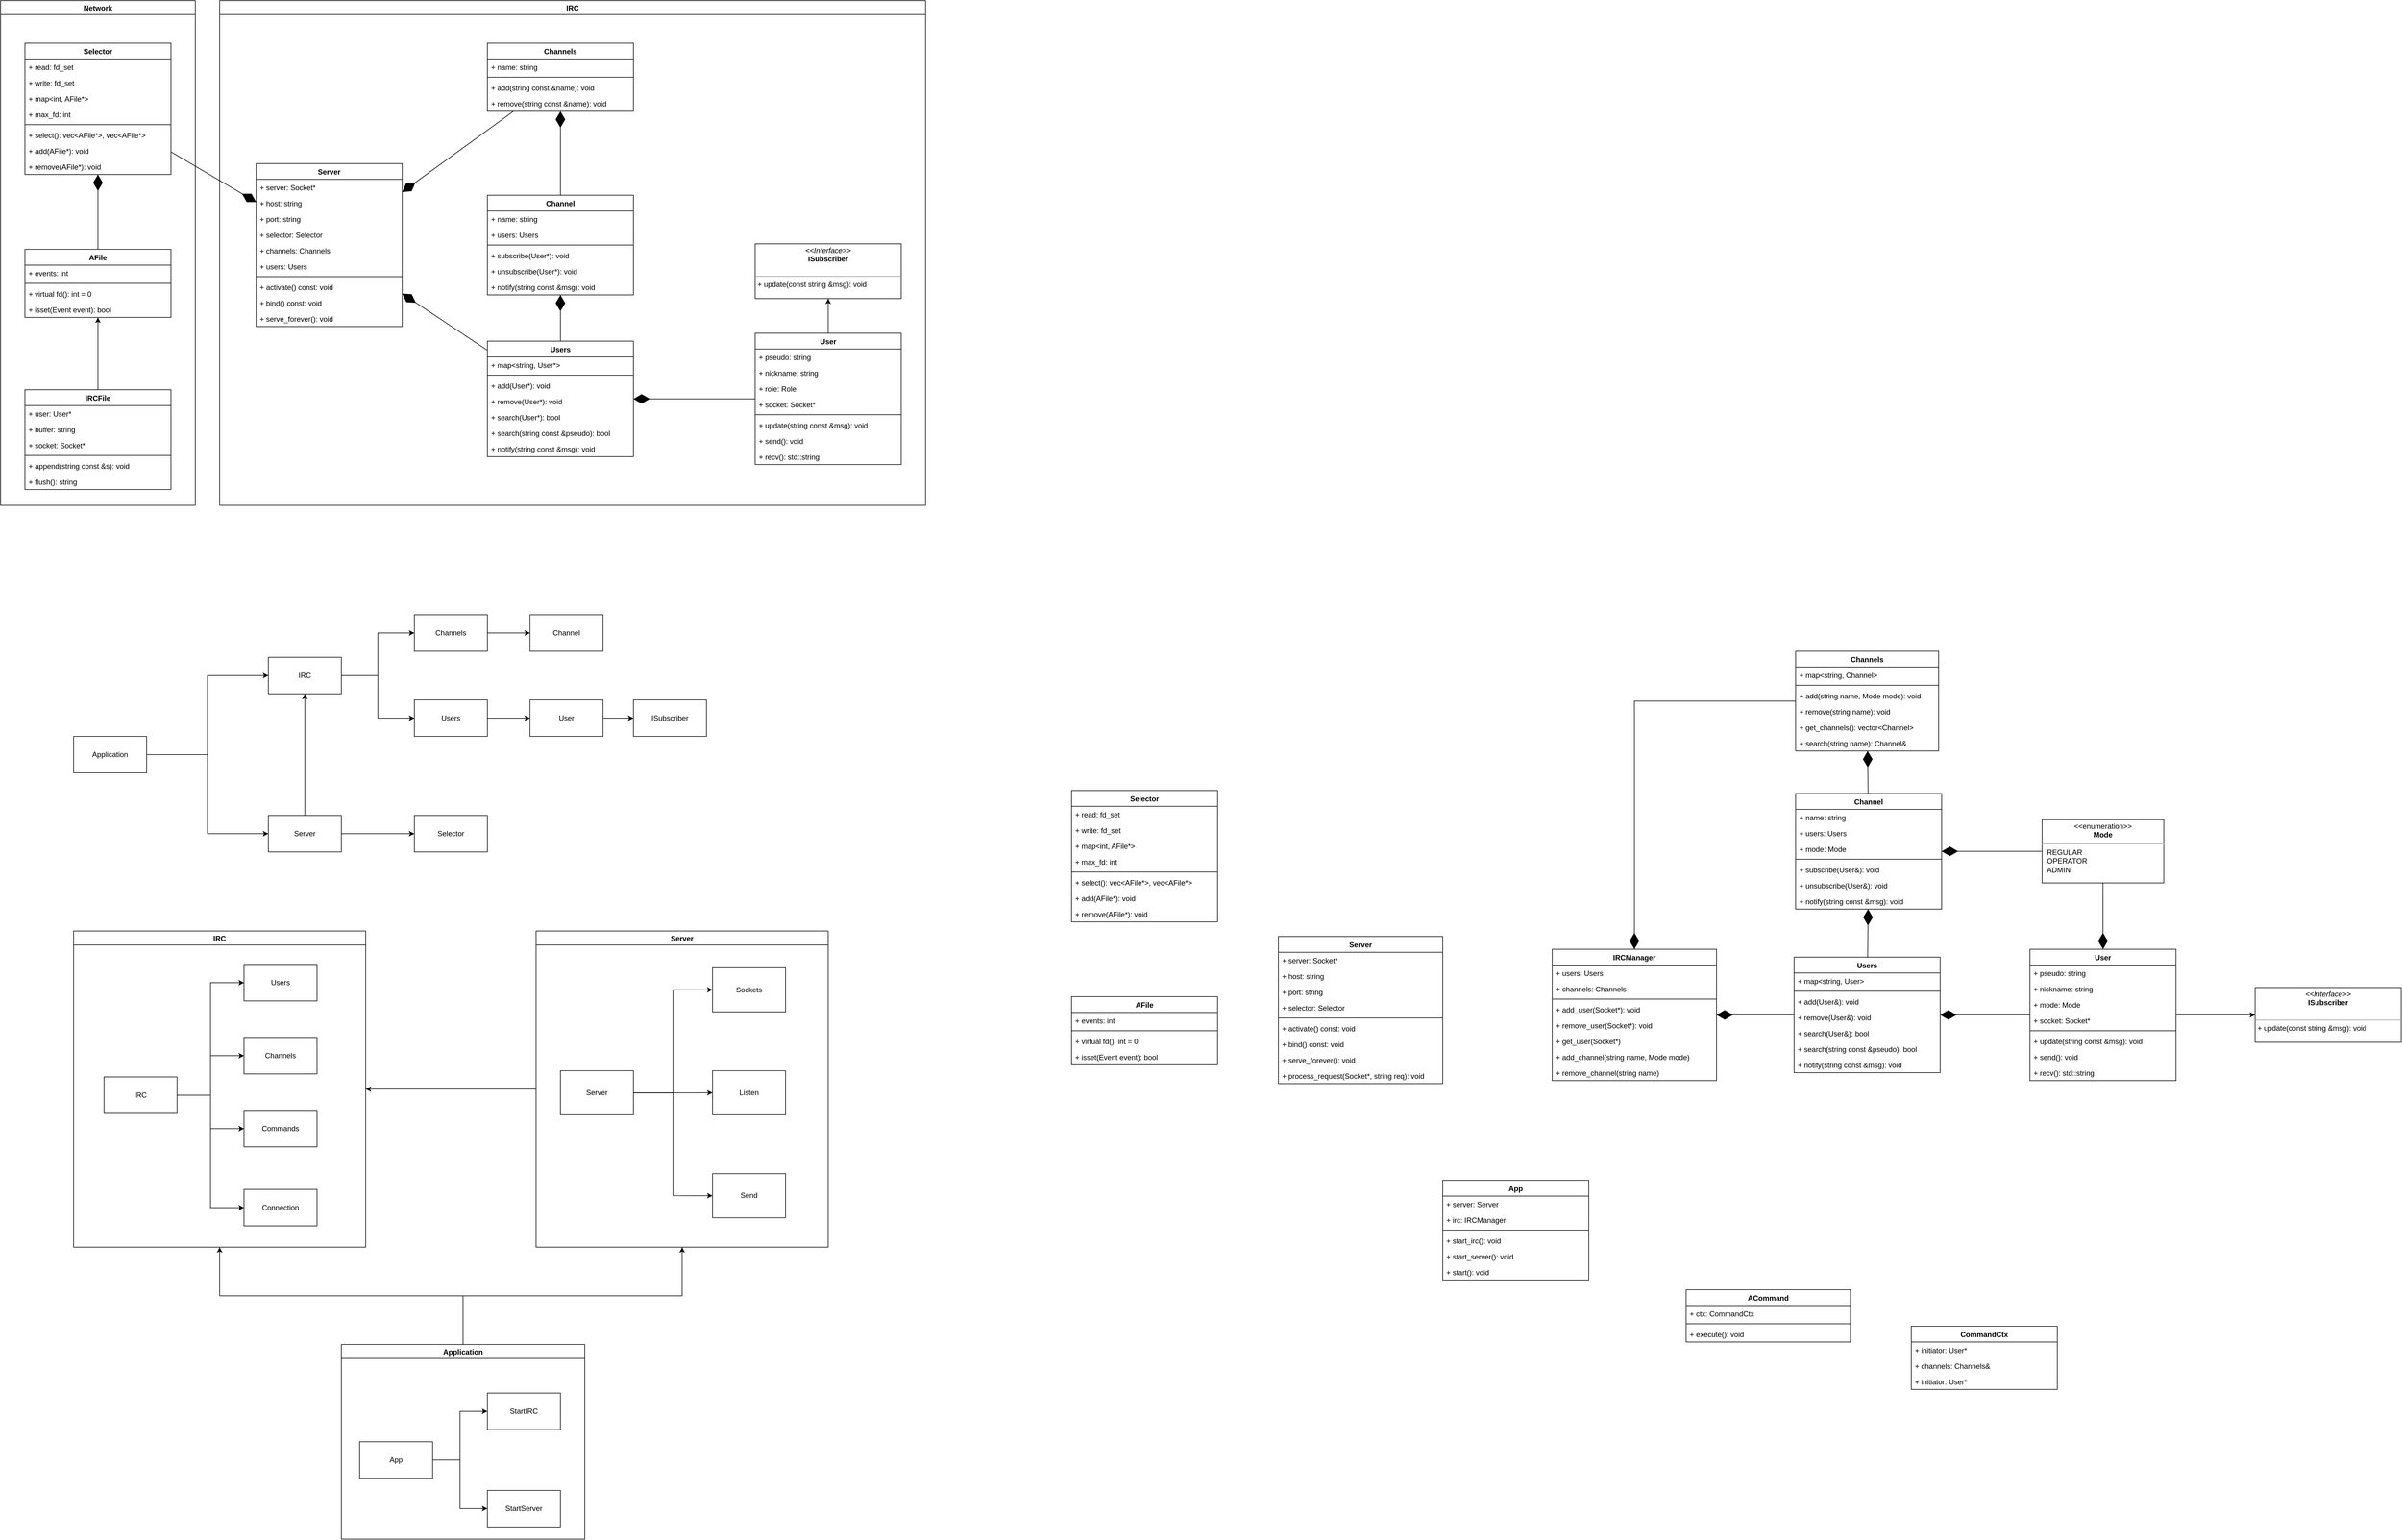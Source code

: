 <mxfile version="17.4.4" type="device"><diagram id="L_RlMoXQ4bPUXcIWy0lF" name="Page-1"><mxGraphModel dx="3796" dy="1610" grid="1" gridSize="10" guides="1" tooltips="1" connect="1" arrows="1" fold="1" page="1" pageScale="1" pageWidth="850" pageHeight="1100" math="0" shadow="0"><root><mxCell id="0"/><mxCell id="1" parent="0"/><mxCell id="V7deiBptyJEu0aHsKBUN-1" value="Users" style="swimlane;fontStyle=1;align=center;verticalAlign=top;childLayout=stackLayout;horizontal=1;startSize=26;horizontalStack=0;resizeParent=1;resizeParentMax=0;resizeLast=0;collapsible=1;marginBottom=0;" parent="1" vertex="1"><mxGeometry x="40" y="680" width="240" height="190" as="geometry"/></mxCell><mxCell id="V7deiBptyJEu0aHsKBUN-2" value="+ map&lt;string, User*&gt;" style="text;strokeColor=none;fillColor=none;align=left;verticalAlign=top;spacingLeft=4;spacingRight=4;overflow=hidden;rotatable=0;points=[[0,0.5],[1,0.5]];portConstraint=eastwest;" parent="V7deiBptyJEu0aHsKBUN-1" vertex="1"><mxGeometry y="26" width="240" height="26" as="geometry"/></mxCell><mxCell id="V7deiBptyJEu0aHsKBUN-3" value="" style="line;strokeWidth=1;fillColor=none;align=left;verticalAlign=middle;spacingTop=-1;spacingLeft=3;spacingRight=3;rotatable=0;labelPosition=right;points=[];portConstraint=eastwest;" parent="V7deiBptyJEu0aHsKBUN-1" vertex="1"><mxGeometry y="52" width="240" height="8" as="geometry"/></mxCell><mxCell id="V7deiBptyJEu0aHsKBUN-4" value="+ add(User*): void" style="text;strokeColor=none;fillColor=none;align=left;verticalAlign=top;spacingLeft=4;spacingRight=4;overflow=hidden;rotatable=0;points=[[0,0.5],[1,0.5]];portConstraint=eastwest;" parent="V7deiBptyJEu0aHsKBUN-1" vertex="1"><mxGeometry y="60" width="240" height="26" as="geometry"/></mxCell><mxCell id="V7deiBptyJEu0aHsKBUN-20" value="+ remove(User*): void" style="text;strokeColor=none;fillColor=none;align=left;verticalAlign=top;spacingLeft=4;spacingRight=4;overflow=hidden;rotatable=0;points=[[0,0.5],[1,0.5]];portConstraint=eastwest;" parent="V7deiBptyJEu0aHsKBUN-1" vertex="1"><mxGeometry y="86" width="240" height="26" as="geometry"/></mxCell><mxCell id="V7deiBptyJEu0aHsKBUN-33" value="+ search(User*): bool" style="text;strokeColor=none;fillColor=none;align=left;verticalAlign=top;spacingLeft=4;spacingRight=4;overflow=hidden;rotatable=0;points=[[0,0.5],[1,0.5]];portConstraint=eastwest;" parent="V7deiBptyJEu0aHsKBUN-1" vertex="1"><mxGeometry y="112" width="240" height="26" as="geometry"/></mxCell><mxCell id="V7deiBptyJEu0aHsKBUN-34" value="+ search(string const &amp;pseudo): bool" style="text;strokeColor=none;fillColor=none;align=left;verticalAlign=top;spacingLeft=4;spacingRight=4;overflow=hidden;rotatable=0;points=[[0,0.5],[1,0.5]];portConstraint=eastwest;" parent="V7deiBptyJEu0aHsKBUN-1" vertex="1"><mxGeometry y="138" width="240" height="26" as="geometry"/></mxCell><mxCell id="s89b1shKU_UfgGuxMWoQ-18" value="+ notify(string const &amp;msg): void" style="text;strokeColor=none;fillColor=none;align=left;verticalAlign=top;spacingLeft=4;spacingRight=4;overflow=hidden;rotatable=0;points=[[0,0.5],[1,0.5]];portConstraint=eastwest;" parent="V7deiBptyJEu0aHsKBUN-1" vertex="1"><mxGeometry y="164" width="240" height="26" as="geometry"/></mxCell><mxCell id="V7deiBptyJEu0aHsKBUN-75" style="edgeStyle=orthogonalEdgeStyle;rounded=0;orthogonalLoop=1;jettySize=auto;html=1;" parent="1" source="V7deiBptyJEu0aHsKBUN-5" target="V7deiBptyJEu0aHsKBUN-13" edge="1"><mxGeometry relative="1" as="geometry"/></mxCell><mxCell id="V7deiBptyJEu0aHsKBUN-5" value="User" style="swimlane;fontStyle=1;align=center;verticalAlign=top;childLayout=stackLayout;horizontal=1;startSize=26;horizontalStack=0;resizeParent=1;resizeParentMax=0;resizeLast=0;collapsible=1;marginBottom=0;" parent="1" vertex="1"><mxGeometry x="480" y="667" width="240" height="216" as="geometry"/></mxCell><mxCell id="V7deiBptyJEu0aHsKBUN-6" value="+ pseudo: string" style="text;strokeColor=none;fillColor=none;align=left;verticalAlign=top;spacingLeft=4;spacingRight=4;overflow=hidden;rotatable=0;points=[[0,0.5],[1,0.5]];portConstraint=eastwest;" parent="V7deiBptyJEu0aHsKBUN-5" vertex="1"><mxGeometry y="26" width="240" height="26" as="geometry"/></mxCell><mxCell id="V7deiBptyJEu0aHsKBUN-16" value="+ nickname: string" style="text;strokeColor=none;fillColor=none;align=left;verticalAlign=top;spacingLeft=4;spacingRight=4;overflow=hidden;rotatable=0;points=[[0,0.5],[1,0.5]];portConstraint=eastwest;" parent="V7deiBptyJEu0aHsKBUN-5" vertex="1"><mxGeometry y="52" width="240" height="26" as="geometry"/></mxCell><mxCell id="V7deiBptyJEu0aHsKBUN-17" value="+ role: Role" style="text;strokeColor=none;fillColor=none;align=left;verticalAlign=top;spacingLeft=4;spacingRight=4;overflow=hidden;rotatable=0;points=[[0,0.5],[1,0.5]];portConstraint=eastwest;" parent="V7deiBptyJEu0aHsKBUN-5" vertex="1"><mxGeometry y="78" width="240" height="26" as="geometry"/></mxCell><mxCell id="V7deiBptyJEu0aHsKBUN-22" value="+ socket: Socket*" style="text;strokeColor=none;fillColor=none;align=left;verticalAlign=top;spacingLeft=4;spacingRight=4;overflow=hidden;rotatable=0;points=[[0,0.5],[1,0.5]];portConstraint=eastwest;" parent="V7deiBptyJEu0aHsKBUN-5" vertex="1"><mxGeometry y="104" width="240" height="26" as="geometry"/></mxCell><mxCell id="V7deiBptyJEu0aHsKBUN-7" value="" style="line;strokeWidth=1;fillColor=none;align=left;verticalAlign=middle;spacingTop=-1;spacingLeft=3;spacingRight=3;rotatable=0;labelPosition=right;points=[];portConstraint=eastwest;" parent="V7deiBptyJEu0aHsKBUN-5" vertex="1"><mxGeometry y="130" width="240" height="8" as="geometry"/></mxCell><mxCell id="V7deiBptyJEu0aHsKBUN-8" value="+ update(string const &amp;msg): void" style="text;strokeColor=none;fillColor=none;align=left;verticalAlign=top;spacingLeft=4;spacingRight=4;overflow=hidden;rotatable=0;points=[[0,0.5],[1,0.5]];portConstraint=eastwest;" parent="V7deiBptyJEu0aHsKBUN-5" vertex="1"><mxGeometry y="138" width="240" height="26" as="geometry"/></mxCell><mxCell id="V7deiBptyJEu0aHsKBUN-25" value="+ send(): void" style="text;strokeColor=none;fillColor=none;align=left;verticalAlign=top;spacingLeft=4;spacingRight=4;overflow=hidden;rotatable=0;points=[[0,0.5],[1,0.5]];portConstraint=eastwest;" parent="V7deiBptyJEu0aHsKBUN-5" vertex="1"><mxGeometry y="164" width="240" height="26" as="geometry"/></mxCell><mxCell id="V7deiBptyJEu0aHsKBUN-73" value="+ recv(): std::string" style="text;strokeColor=none;fillColor=none;align=left;verticalAlign=top;spacingLeft=4;spacingRight=4;overflow=hidden;rotatable=0;points=[[0,0.5],[1,0.5]];portConstraint=eastwest;" parent="V7deiBptyJEu0aHsKBUN-5" vertex="1"><mxGeometry y="190" width="240" height="26" as="geometry"/></mxCell><mxCell id="V7deiBptyJEu0aHsKBUN-13" value="&lt;p style=&quot;margin: 0px ; margin-top: 4px ; text-align: center&quot;&gt;&lt;i&gt;&amp;lt;&amp;lt;Interface&amp;gt;&amp;gt;&lt;/i&gt;&lt;br&gt;&lt;b&gt;ISubscriber&lt;/b&gt;&lt;/p&gt;&lt;br&gt;&lt;hr size=&quot;1&quot;&gt;&lt;p style=&quot;margin: 0px ; margin-left: 4px&quot;&gt;+ update(const string &amp;amp;msg): void&lt;/p&gt;" style="verticalAlign=top;align=left;overflow=fill;fontSize=12;fontFamily=Helvetica;html=1;" parent="1" vertex="1"><mxGeometry x="480" y="520" width="240" height="90" as="geometry"/></mxCell><mxCell id="V7deiBptyJEu0aHsKBUN-27" value="Channel" style="swimlane;fontStyle=1;align=center;verticalAlign=top;childLayout=stackLayout;horizontal=1;startSize=26;horizontalStack=0;resizeParent=1;resizeParentMax=0;resizeLast=0;collapsible=1;marginBottom=0;" parent="1" vertex="1"><mxGeometry x="40" y="440" width="240" height="164" as="geometry"/></mxCell><mxCell id="V7deiBptyJEu0aHsKBUN-32" value="+ name: string" style="text;strokeColor=none;fillColor=none;align=left;verticalAlign=top;spacingLeft=4;spacingRight=4;overflow=hidden;rotatable=0;points=[[0,0.5],[1,0.5]];portConstraint=eastwest;" parent="V7deiBptyJEu0aHsKBUN-27" vertex="1"><mxGeometry y="26" width="240" height="26" as="geometry"/></mxCell><mxCell id="V7deiBptyJEu0aHsKBUN-28" value="+ users: Users" style="text;strokeColor=none;fillColor=none;align=left;verticalAlign=top;spacingLeft=4;spacingRight=4;overflow=hidden;rotatable=0;points=[[0,0.5],[1,0.5]];portConstraint=eastwest;" parent="V7deiBptyJEu0aHsKBUN-27" vertex="1"><mxGeometry y="52" width="240" height="26" as="geometry"/></mxCell><mxCell id="V7deiBptyJEu0aHsKBUN-29" value="" style="line;strokeWidth=1;fillColor=none;align=left;verticalAlign=middle;spacingTop=-1;spacingLeft=3;spacingRight=3;rotatable=0;labelPosition=right;points=[];portConstraint=eastwest;" parent="V7deiBptyJEu0aHsKBUN-27" vertex="1"><mxGeometry y="78" width="240" height="8" as="geometry"/></mxCell><mxCell id="V7deiBptyJEu0aHsKBUN-30" value="+ subscribe(User*): void" style="text;strokeColor=none;fillColor=none;align=left;verticalAlign=top;spacingLeft=4;spacingRight=4;overflow=hidden;rotatable=0;points=[[0,0.5],[1,0.5]];portConstraint=eastwest;" parent="V7deiBptyJEu0aHsKBUN-27" vertex="1"><mxGeometry y="86" width="240" height="26" as="geometry"/></mxCell><mxCell id="V7deiBptyJEu0aHsKBUN-31" value="+ unsubscribe(User*): void" style="text;strokeColor=none;fillColor=none;align=left;verticalAlign=top;spacingLeft=4;spacingRight=4;overflow=hidden;rotatable=0;points=[[0,0.5],[1,0.5]];portConstraint=eastwest;" parent="V7deiBptyJEu0aHsKBUN-27" vertex="1"><mxGeometry y="112" width="240" height="26" as="geometry"/></mxCell><mxCell id="V7deiBptyJEu0aHsKBUN-39" value="+ notify(string const &amp;msg): void" style="text;strokeColor=none;fillColor=none;align=left;verticalAlign=top;spacingLeft=4;spacingRight=4;overflow=hidden;rotatable=0;points=[[0,0.5],[1,0.5]];portConstraint=eastwest;" parent="V7deiBptyJEu0aHsKBUN-27" vertex="1"><mxGeometry y="138" width="240" height="26" as="geometry"/></mxCell><mxCell id="V7deiBptyJEu0aHsKBUN-37" value="" style="endArrow=diamondThin;endFill=1;endSize=24;html=1;rounded=0;" parent="1" source="V7deiBptyJEu0aHsKBUN-5" target="V7deiBptyJEu0aHsKBUN-1" edge="1"><mxGeometry width="160" relative="1" as="geometry"><mxPoint x="290" y="760" as="sourcePoint"/><mxPoint x="450" y="760" as="targetPoint"/></mxGeometry></mxCell><mxCell id="V7deiBptyJEu0aHsKBUN-38" value="" style="endArrow=diamondThin;endFill=1;endSize=24;html=1;rounded=0;" parent="1" source="V7deiBptyJEu0aHsKBUN-1" target="V7deiBptyJEu0aHsKBUN-27" edge="1"><mxGeometry width="160" relative="1" as="geometry"><mxPoint x="220" y="620.095" as="sourcePoint"/><mxPoint x="418.32" y="618.996" as="targetPoint"/></mxGeometry></mxCell><mxCell id="V7deiBptyJEu0aHsKBUN-40" value="Channels" style="swimlane;fontStyle=1;align=center;verticalAlign=top;childLayout=stackLayout;horizontal=1;startSize=26;horizontalStack=0;resizeParent=1;resizeParentMax=0;resizeLast=0;collapsible=1;marginBottom=0;" parent="1" vertex="1"><mxGeometry x="40" y="190" width="240" height="112" as="geometry"/></mxCell><mxCell id="V7deiBptyJEu0aHsKBUN-41" value="+ name: string" style="text;strokeColor=none;fillColor=none;align=left;verticalAlign=top;spacingLeft=4;spacingRight=4;overflow=hidden;rotatable=0;points=[[0,0.5],[1,0.5]];portConstraint=eastwest;" parent="V7deiBptyJEu0aHsKBUN-40" vertex="1"><mxGeometry y="26" width="240" height="26" as="geometry"/></mxCell><mxCell id="V7deiBptyJEu0aHsKBUN-43" value="" style="line;strokeWidth=1;fillColor=none;align=left;verticalAlign=middle;spacingTop=-1;spacingLeft=3;spacingRight=3;rotatable=0;labelPosition=right;points=[];portConstraint=eastwest;" parent="V7deiBptyJEu0aHsKBUN-40" vertex="1"><mxGeometry y="52" width="240" height="8" as="geometry"/></mxCell><mxCell id="V7deiBptyJEu0aHsKBUN-44" value="+ add(string const &amp;name): void" style="text;strokeColor=none;fillColor=none;align=left;verticalAlign=top;spacingLeft=4;spacingRight=4;overflow=hidden;rotatable=0;points=[[0,0.5],[1,0.5]];portConstraint=eastwest;" parent="V7deiBptyJEu0aHsKBUN-40" vertex="1"><mxGeometry y="60" width="240" height="26" as="geometry"/></mxCell><mxCell id="V7deiBptyJEu0aHsKBUN-45" value="+ remove(string const &amp;name): void" style="text;strokeColor=none;fillColor=none;align=left;verticalAlign=top;spacingLeft=4;spacingRight=4;overflow=hidden;rotatable=0;points=[[0,0.5],[1,0.5]];portConstraint=eastwest;" parent="V7deiBptyJEu0aHsKBUN-40" vertex="1"><mxGeometry y="86" width="240" height="26" as="geometry"/></mxCell><mxCell id="V7deiBptyJEu0aHsKBUN-49" value="" style="endArrow=diamondThin;endFill=1;endSize=24;html=1;rounded=0;" parent="1" source="V7deiBptyJEu0aHsKBUN-27" target="V7deiBptyJEu0aHsKBUN-40" edge="1"><mxGeometry width="160" relative="1" as="geometry"><mxPoint x="240" y="310" as="sourcePoint"/><mxPoint x="240" y="386" as="targetPoint"/></mxGeometry></mxCell><mxCell id="s89b1shKU_UfgGuxMWoQ-1" value="Server" style="swimlane;fontStyle=1;align=center;verticalAlign=top;childLayout=stackLayout;horizontal=1;startSize=26;horizontalStack=0;resizeParent=1;resizeParentMax=0;resizeLast=0;collapsible=1;marginBottom=0;" parent="1" vertex="1"><mxGeometry x="-340" y="388" width="240" height="268" as="geometry"/></mxCell><mxCell id="s89b1shKU_UfgGuxMWoQ-2" value="+ server: Socket*" style="text;strokeColor=none;fillColor=none;align=left;verticalAlign=top;spacingLeft=4;spacingRight=4;overflow=hidden;rotatable=0;points=[[0,0.5],[1,0.5]];portConstraint=eastwest;" parent="s89b1shKU_UfgGuxMWoQ-1" vertex="1"><mxGeometry y="26" width="240" height="26" as="geometry"/></mxCell><mxCell id="s89b1shKU_UfgGuxMWoQ-3" value="+ host: string" style="text;strokeColor=none;fillColor=none;align=left;verticalAlign=top;spacingLeft=4;spacingRight=4;overflow=hidden;rotatable=0;points=[[0,0.5],[1,0.5]];portConstraint=eastwest;" parent="s89b1shKU_UfgGuxMWoQ-1" vertex="1"><mxGeometry y="52" width="240" height="26" as="geometry"/></mxCell><mxCell id="s89b1shKU_UfgGuxMWoQ-4" value="+ port: string" style="text;strokeColor=none;fillColor=none;align=left;verticalAlign=top;spacingLeft=4;spacingRight=4;overflow=hidden;rotatable=0;points=[[0,0.5],[1,0.5]];portConstraint=eastwest;" parent="s89b1shKU_UfgGuxMWoQ-1" vertex="1"><mxGeometry y="78" width="240" height="26" as="geometry"/></mxCell><mxCell id="s89b1shKU_UfgGuxMWoQ-11" value="+ selector: Selector" style="text;strokeColor=none;fillColor=none;align=left;verticalAlign=top;spacingLeft=4;spacingRight=4;overflow=hidden;rotatable=0;points=[[0,0.5],[1,0.5]];portConstraint=eastwest;" parent="s89b1shKU_UfgGuxMWoQ-1" vertex="1"><mxGeometry y="104" width="240" height="26" as="geometry"/></mxCell><mxCell id="s89b1shKU_UfgGuxMWoQ-5" value="+ channels: Channels" style="text;strokeColor=none;fillColor=none;align=left;verticalAlign=top;spacingLeft=4;spacingRight=4;overflow=hidden;rotatable=0;points=[[0,0.5],[1,0.5]];portConstraint=eastwest;" parent="s89b1shKU_UfgGuxMWoQ-1" vertex="1"><mxGeometry y="130" width="240" height="26" as="geometry"/></mxCell><mxCell id="s89b1shKU_UfgGuxMWoQ-10" value="+ users: Users" style="text;strokeColor=none;fillColor=none;align=left;verticalAlign=top;spacingLeft=4;spacingRight=4;overflow=hidden;rotatable=0;points=[[0,0.5],[1,0.5]];portConstraint=eastwest;" parent="s89b1shKU_UfgGuxMWoQ-1" vertex="1"><mxGeometry y="156" width="240" height="26" as="geometry"/></mxCell><mxCell id="s89b1shKU_UfgGuxMWoQ-6" value="" style="line;strokeWidth=1;fillColor=none;align=left;verticalAlign=middle;spacingTop=-1;spacingLeft=3;spacingRight=3;rotatable=0;labelPosition=right;points=[];portConstraint=eastwest;" parent="s89b1shKU_UfgGuxMWoQ-1" vertex="1"><mxGeometry y="182" width="240" height="8" as="geometry"/></mxCell><mxCell id="s89b1shKU_UfgGuxMWoQ-7" value="+ activate() const: void" style="text;strokeColor=none;fillColor=none;align=left;verticalAlign=top;spacingLeft=4;spacingRight=4;overflow=hidden;rotatable=0;points=[[0,0.5],[1,0.5]];portConstraint=eastwest;" parent="s89b1shKU_UfgGuxMWoQ-1" vertex="1"><mxGeometry y="190" width="240" height="26" as="geometry"/></mxCell><mxCell id="s89b1shKU_UfgGuxMWoQ-8" value="+ bind() const: void" style="text;strokeColor=none;fillColor=none;align=left;verticalAlign=top;spacingLeft=4;spacingRight=4;overflow=hidden;rotatable=0;points=[[0,0.5],[1,0.5]];portConstraint=eastwest;" parent="s89b1shKU_UfgGuxMWoQ-1" vertex="1"><mxGeometry y="216" width="240" height="26" as="geometry"/></mxCell><mxCell id="s89b1shKU_UfgGuxMWoQ-12" value="+ serve_forever(): void" style="text;strokeColor=none;fillColor=none;align=left;verticalAlign=top;spacingLeft=4;spacingRight=4;overflow=hidden;rotatable=0;points=[[0,0.5],[1,0.5]];portConstraint=eastwest;" parent="s89b1shKU_UfgGuxMWoQ-1" vertex="1"><mxGeometry y="242" width="240" height="26" as="geometry"/></mxCell><mxCell id="V7deiBptyJEu0aHsKBUN-50" value="Selector" style="swimlane;fontStyle=1;align=center;verticalAlign=top;childLayout=stackLayout;horizontal=1;startSize=26;horizontalStack=0;resizeParent=1;resizeParentMax=0;resizeLast=0;collapsible=1;marginBottom=0;" parent="1" vertex="1"><mxGeometry x="-720" y="190" width="240" height="216" as="geometry"/></mxCell><mxCell id="V7deiBptyJEu0aHsKBUN-51" value="+ read: fd_set" style="text;strokeColor=none;fillColor=none;align=left;verticalAlign=top;spacingLeft=4;spacingRight=4;overflow=hidden;rotatable=0;points=[[0,0.5],[1,0.5]];portConstraint=eastwest;" parent="V7deiBptyJEu0aHsKBUN-50" vertex="1"><mxGeometry y="26" width="240" height="26" as="geometry"/></mxCell><mxCell id="V7deiBptyJEu0aHsKBUN-52" value="+ write: fd_set" style="text;strokeColor=none;fillColor=none;align=left;verticalAlign=top;spacingLeft=4;spacingRight=4;overflow=hidden;rotatable=0;points=[[0,0.5],[1,0.5]];portConstraint=eastwest;" parent="V7deiBptyJEu0aHsKBUN-50" vertex="1"><mxGeometry y="52" width="240" height="26" as="geometry"/></mxCell><mxCell id="V7deiBptyJEu0aHsKBUN-53" value="+ map&lt;int, AFile*&gt;" style="text;strokeColor=none;fillColor=none;align=left;verticalAlign=top;spacingLeft=4;spacingRight=4;overflow=hidden;rotatable=0;points=[[0,0.5],[1,0.5]];portConstraint=eastwest;" parent="V7deiBptyJEu0aHsKBUN-50" vertex="1"><mxGeometry y="78" width="240" height="26" as="geometry"/></mxCell><mxCell id="V7deiBptyJEu0aHsKBUN-54" value="+ max_fd: int" style="text;strokeColor=none;fillColor=none;align=left;verticalAlign=top;spacingLeft=4;spacingRight=4;overflow=hidden;rotatable=0;points=[[0,0.5],[1,0.5]];portConstraint=eastwest;" parent="V7deiBptyJEu0aHsKBUN-50" vertex="1"><mxGeometry y="104" width="240" height="26" as="geometry"/></mxCell><mxCell id="V7deiBptyJEu0aHsKBUN-55" value="" style="line;strokeWidth=1;fillColor=none;align=left;verticalAlign=middle;spacingTop=-1;spacingLeft=3;spacingRight=3;rotatable=0;labelPosition=right;points=[];portConstraint=eastwest;" parent="V7deiBptyJEu0aHsKBUN-50" vertex="1"><mxGeometry y="130" width="240" height="8" as="geometry"/></mxCell><mxCell id="V7deiBptyJEu0aHsKBUN-56" value="+ select(): vec&lt;AFile*&gt;, vec&lt;AFile*&gt;" style="text;strokeColor=none;fillColor=none;align=left;verticalAlign=top;spacingLeft=4;spacingRight=4;overflow=hidden;rotatable=0;points=[[0,0.5],[1,0.5]];portConstraint=eastwest;" parent="V7deiBptyJEu0aHsKBUN-50" vertex="1"><mxGeometry y="138" width="240" height="26" as="geometry"/></mxCell><mxCell id="V7deiBptyJEu0aHsKBUN-57" value="+ add(AFile*): void" style="text;strokeColor=none;fillColor=none;align=left;verticalAlign=top;spacingLeft=4;spacingRight=4;overflow=hidden;rotatable=0;points=[[0,0.5],[1,0.5]];portConstraint=eastwest;" parent="V7deiBptyJEu0aHsKBUN-50" vertex="1"><mxGeometry y="164" width="240" height="26" as="geometry"/></mxCell><mxCell id="s89b1shKU_UfgGuxMWoQ-26" value="+ remove(AFile*): void" style="text;strokeColor=none;fillColor=none;align=left;verticalAlign=top;spacingLeft=4;spacingRight=4;overflow=hidden;rotatable=0;points=[[0,0.5],[1,0.5]];portConstraint=eastwest;" parent="V7deiBptyJEu0aHsKBUN-50" vertex="1"><mxGeometry y="190" width="240" height="26" as="geometry"/></mxCell><mxCell id="V7deiBptyJEu0aHsKBUN-58" value="AFile" style="swimlane;fontStyle=1;align=center;verticalAlign=top;childLayout=stackLayout;horizontal=1;startSize=26;horizontalStack=0;resizeParent=1;resizeParentMax=0;resizeLast=0;collapsible=1;marginBottom=0;" parent="1" vertex="1"><mxGeometry x="-720" y="529" width="240" height="112" as="geometry"/></mxCell><mxCell id="V7deiBptyJEu0aHsKBUN-66" value="+ events: int" style="text;strokeColor=none;fillColor=none;align=left;verticalAlign=top;spacingLeft=4;spacingRight=4;overflow=hidden;rotatable=0;points=[[0,0.5],[1,0.5]];portConstraint=eastwest;" parent="V7deiBptyJEu0aHsKBUN-58" vertex="1"><mxGeometry y="26" width="240" height="26" as="geometry"/></mxCell><mxCell id="V7deiBptyJEu0aHsKBUN-63" value="" style="line;strokeWidth=1;fillColor=none;align=left;verticalAlign=middle;spacingTop=-1;spacingLeft=3;spacingRight=3;rotatable=0;labelPosition=right;points=[];portConstraint=eastwest;" parent="V7deiBptyJEu0aHsKBUN-58" vertex="1"><mxGeometry y="52" width="240" height="8" as="geometry"/></mxCell><mxCell id="V7deiBptyJEu0aHsKBUN-64" value="+ virtual fd(): int = 0" style="text;strokeColor=none;fillColor=none;align=left;verticalAlign=top;spacingLeft=4;spacingRight=4;overflow=hidden;rotatable=0;points=[[0,0.5],[1,0.5]];portConstraint=eastwest;" parent="V7deiBptyJEu0aHsKBUN-58" vertex="1"><mxGeometry y="60" width="240" height="26" as="geometry"/></mxCell><mxCell id="s89b1shKU_UfgGuxMWoQ-21" value="+ isset(Event event): bool" style="text;strokeColor=none;fillColor=none;align=left;verticalAlign=top;spacingLeft=4;spacingRight=4;overflow=hidden;rotatable=0;points=[[0,0.5],[1,0.5]];portConstraint=eastwest;" parent="V7deiBptyJEu0aHsKBUN-58" vertex="1"><mxGeometry y="86" width="240" height="26" as="geometry"/></mxCell><mxCell id="V7deiBptyJEu0aHsKBUN-74" style="edgeStyle=orthogonalEdgeStyle;rounded=0;orthogonalLoop=1;jettySize=auto;html=1;" parent="1" source="V7deiBptyJEu0aHsKBUN-68" target="V7deiBptyJEu0aHsKBUN-58" edge="1"><mxGeometry relative="1" as="geometry"/></mxCell><mxCell id="V7deiBptyJEu0aHsKBUN-76" value="" style="endArrow=diamondThin;endFill=1;endSize=24;html=1;rounded=0;" parent="1" source="V7deiBptyJEu0aHsKBUN-58" target="V7deiBptyJEu0aHsKBUN-50" edge="1"><mxGeometry width="160" relative="1" as="geometry"><mxPoint x="-470" y="283.585" as="sourcePoint"/><mxPoint x="-300" y="267.415" as="targetPoint"/></mxGeometry></mxCell><mxCell id="s89b1shKU_UfgGuxMWoQ-15" value="" style="endArrow=diamondThin;endFill=1;endSize=24;html=1;rounded=0;" parent="1" source="V7deiBptyJEu0aHsKBUN-50" target="s89b1shKU_UfgGuxMWoQ-1" edge="1"><mxGeometry width="160" relative="1" as="geometry"><mxPoint x="-590" y="390" as="sourcePoint"/><mxPoint x="-590" y="539" as="targetPoint"/></mxGeometry></mxCell><mxCell id="s89b1shKU_UfgGuxMWoQ-16" value="" style="endArrow=diamondThin;endFill=1;endSize=24;html=1;rounded=0;" parent="1" source="V7deiBptyJEu0aHsKBUN-40" target="s89b1shKU_UfgGuxMWoQ-1" edge="1"><mxGeometry width="160" relative="1" as="geometry"><mxPoint x="-330" y="457.158" as="sourcePoint"/><mxPoint x="-470" y="369.842" as="targetPoint"/></mxGeometry></mxCell><mxCell id="s89b1shKU_UfgGuxMWoQ-17" value="" style="endArrow=diamondThin;endFill=1;endSize=24;html=1;rounded=0;" parent="1" source="V7deiBptyJEu0aHsKBUN-1" target="s89b1shKU_UfgGuxMWoQ-1" edge="1"><mxGeometry width="160" relative="1" as="geometry"><mxPoint x="-90" y="444.842" as="sourcePoint"/><mxPoint x="92.899" y="312" as="targetPoint"/></mxGeometry></mxCell><mxCell id="s89b1shKU_UfgGuxMWoQ-19" value="Network" style="swimlane;" parent="1" vertex="1"><mxGeometry x="-760" y="120" width="320" height="830" as="geometry"/></mxCell><mxCell id="V7deiBptyJEu0aHsKBUN-68" value="IRCFile" style="swimlane;fontStyle=1;align=center;verticalAlign=top;childLayout=stackLayout;horizontal=1;startSize=26;horizontalStack=0;resizeParent=1;resizeParentMax=0;resizeLast=0;collapsible=1;marginBottom=0;" parent="s89b1shKU_UfgGuxMWoQ-19" vertex="1"><mxGeometry x="40" y="640" width="240" height="164" as="geometry"/></mxCell><mxCell id="V7deiBptyJEu0aHsKBUN-69" value="+ user: User*" style="text;strokeColor=none;fillColor=none;align=left;verticalAlign=top;spacingLeft=4;spacingRight=4;overflow=hidden;rotatable=0;points=[[0,0.5],[1,0.5]];portConstraint=eastwest;" parent="V7deiBptyJEu0aHsKBUN-68" vertex="1"><mxGeometry y="26" width="240" height="26" as="geometry"/></mxCell><mxCell id="s89b1shKU_UfgGuxMWoQ-23" value="+ buffer: string" style="text;strokeColor=none;fillColor=none;align=left;verticalAlign=top;spacingLeft=4;spacingRight=4;overflow=hidden;rotatable=0;points=[[0,0.5],[1,0.5]];portConstraint=eastwest;" parent="V7deiBptyJEu0aHsKBUN-68" vertex="1"><mxGeometry y="52" width="240" height="26" as="geometry"/></mxCell><mxCell id="s89b1shKU_UfgGuxMWoQ-25" value="+ socket: Socket*" style="text;strokeColor=none;fillColor=none;align=left;verticalAlign=top;spacingLeft=4;spacingRight=4;overflow=hidden;rotatable=0;points=[[0,0.5],[1,0.5]];portConstraint=eastwest;" parent="V7deiBptyJEu0aHsKBUN-68" vertex="1"><mxGeometry y="78" width="240" height="26" as="geometry"/></mxCell><mxCell id="V7deiBptyJEu0aHsKBUN-71" value="" style="line;strokeWidth=1;fillColor=none;align=left;verticalAlign=middle;spacingTop=-1;spacingLeft=3;spacingRight=3;rotatable=0;labelPosition=right;points=[];portConstraint=eastwest;" parent="V7deiBptyJEu0aHsKBUN-68" vertex="1"><mxGeometry y="104" width="240" height="8" as="geometry"/></mxCell><mxCell id="V7deiBptyJEu0aHsKBUN-72" value="+ append(string const &amp;s): void" style="text;strokeColor=none;fillColor=none;align=left;verticalAlign=top;spacingLeft=4;spacingRight=4;overflow=hidden;rotatable=0;points=[[0,0.5],[1,0.5]];portConstraint=eastwest;" parent="V7deiBptyJEu0aHsKBUN-68" vertex="1"><mxGeometry y="112" width="240" height="26" as="geometry"/></mxCell><mxCell id="s89b1shKU_UfgGuxMWoQ-24" value="+ flush(): string" style="text;strokeColor=none;fillColor=none;align=left;verticalAlign=top;spacingLeft=4;spacingRight=4;overflow=hidden;rotatable=0;points=[[0,0.5],[1,0.5]];portConstraint=eastwest;" parent="V7deiBptyJEu0aHsKBUN-68" vertex="1"><mxGeometry y="138" width="240" height="26" as="geometry"/></mxCell><mxCell id="s89b1shKU_UfgGuxMWoQ-20" value="IRC" style="swimlane;" parent="1" vertex="1"><mxGeometry x="-400" y="120" width="1160" height="830" as="geometry"/></mxCell><mxCell id="-43lOrQGlwsUn3Q7nx7Z-48" value="Server" style="rounded=0;whiteSpace=wrap;html=1;" parent="1" vertex="1"><mxGeometry x="-320" y="1460" width="120" height="60" as="geometry"/></mxCell><mxCell id="-43lOrQGlwsUn3Q7nx7Z-49" value="Channels" style="rounded=0;whiteSpace=wrap;html=1;" parent="1" vertex="1"><mxGeometry x="-80" y="1130" width="120" height="60" as="geometry"/></mxCell><mxCell id="-43lOrQGlwsUn3Q7nx7Z-50" value="Channel" style="rounded=0;whiteSpace=wrap;html=1;" parent="1" vertex="1"><mxGeometry x="110" y="1130" width="120" height="60" as="geometry"/></mxCell><mxCell id="-43lOrQGlwsUn3Q7nx7Z-58" style="edgeStyle=orthogonalEdgeStyle;rounded=0;orthogonalLoop=1;jettySize=auto;html=1;" parent="1" source="-43lOrQGlwsUn3Q7nx7Z-49" target="-43lOrQGlwsUn3Q7nx7Z-50" edge="1"><mxGeometry relative="1" as="geometry"/></mxCell><mxCell id="-43lOrQGlwsUn3Q7nx7Z-51" value="Users" style="rounded=0;whiteSpace=wrap;html=1;" parent="1" vertex="1"><mxGeometry x="-80" y="1270" width="120" height="60" as="geometry"/></mxCell><mxCell id="-43lOrQGlwsUn3Q7nx7Z-52" value="User" style="rounded=0;whiteSpace=wrap;html=1;" parent="1" vertex="1"><mxGeometry x="110" y="1270" width="120" height="60" as="geometry"/></mxCell><mxCell id="-43lOrQGlwsUn3Q7nx7Z-60" style="edgeStyle=orthogonalEdgeStyle;rounded=0;orthogonalLoop=1;jettySize=auto;html=1;entryX=0;entryY=0.5;entryDx=0;entryDy=0;" parent="1" source="-43lOrQGlwsUn3Q7nx7Z-51" target="-43lOrQGlwsUn3Q7nx7Z-52" edge="1"><mxGeometry relative="1" as="geometry"/></mxCell><mxCell id="-43lOrQGlwsUn3Q7nx7Z-53" value="ISubscriber" style="rounded=0;whiteSpace=wrap;html=1;" parent="1" vertex="1"><mxGeometry x="280" y="1270" width="120" height="60" as="geometry"/></mxCell><mxCell id="-43lOrQGlwsUn3Q7nx7Z-61" style="edgeStyle=orthogonalEdgeStyle;rounded=0;orthogonalLoop=1;jettySize=auto;html=1;entryX=0;entryY=0.5;entryDx=0;entryDy=0;" parent="1" source="-43lOrQGlwsUn3Q7nx7Z-52" target="-43lOrQGlwsUn3Q7nx7Z-53" edge="1"><mxGeometry relative="1" as="geometry"/></mxCell><mxCell id="-43lOrQGlwsUn3Q7nx7Z-57" style="edgeStyle=orthogonalEdgeStyle;rounded=0;orthogonalLoop=1;jettySize=auto;html=1;entryX=0;entryY=0.5;entryDx=0;entryDy=0;" parent="1" source="-43lOrQGlwsUn3Q7nx7Z-54" target="-43lOrQGlwsUn3Q7nx7Z-49" edge="1"><mxGeometry relative="1" as="geometry"/></mxCell><mxCell id="-43lOrQGlwsUn3Q7nx7Z-59" style="edgeStyle=orthogonalEdgeStyle;rounded=0;orthogonalLoop=1;jettySize=auto;html=1;entryX=0;entryY=0.5;entryDx=0;entryDy=0;" parent="1" source="-43lOrQGlwsUn3Q7nx7Z-54" target="-43lOrQGlwsUn3Q7nx7Z-51" edge="1"><mxGeometry relative="1" as="geometry"/></mxCell><mxCell id="-43lOrQGlwsUn3Q7nx7Z-54" value="IRC" style="rounded=0;whiteSpace=wrap;html=1;" parent="1" vertex="1"><mxGeometry x="-320" y="1200" width="120" height="60" as="geometry"/></mxCell><mxCell id="-43lOrQGlwsUn3Q7nx7Z-63" style="edgeStyle=orthogonalEdgeStyle;rounded=0;orthogonalLoop=1;jettySize=auto;html=1;entryX=0.5;entryY=1;entryDx=0;entryDy=0;" parent="1" source="-43lOrQGlwsUn3Q7nx7Z-48" target="-43lOrQGlwsUn3Q7nx7Z-54" edge="1"><mxGeometry relative="1" as="geometry"/></mxCell><mxCell id="-43lOrQGlwsUn3Q7nx7Z-56" value="Selector" style="rounded=0;whiteSpace=wrap;html=1;" parent="1" vertex="1"><mxGeometry x="-80" y="1460" width="120" height="60" as="geometry"/></mxCell><mxCell id="-43lOrQGlwsUn3Q7nx7Z-62" style="edgeStyle=orthogonalEdgeStyle;rounded=0;orthogonalLoop=1;jettySize=auto;html=1;entryX=0;entryY=0.5;entryDx=0;entryDy=0;" parent="1" source="-43lOrQGlwsUn3Q7nx7Z-48" target="-43lOrQGlwsUn3Q7nx7Z-56" edge="1"><mxGeometry relative="1" as="geometry"/></mxCell><mxCell id="-43lOrQGlwsUn3Q7nx7Z-66" style="edgeStyle=orthogonalEdgeStyle;rounded=0;orthogonalLoop=1;jettySize=auto;html=1;entryX=0;entryY=0.5;entryDx=0;entryDy=0;" parent="1" source="-43lOrQGlwsUn3Q7nx7Z-65" target="-43lOrQGlwsUn3Q7nx7Z-54" edge="1"><mxGeometry relative="1" as="geometry"/></mxCell><mxCell id="-43lOrQGlwsUn3Q7nx7Z-67" style="edgeStyle=orthogonalEdgeStyle;rounded=0;orthogonalLoop=1;jettySize=auto;html=1;entryX=0;entryY=0.5;entryDx=0;entryDy=0;" parent="1" source="-43lOrQGlwsUn3Q7nx7Z-65" target="-43lOrQGlwsUn3Q7nx7Z-48" edge="1"><mxGeometry relative="1" as="geometry"/></mxCell><mxCell id="-43lOrQGlwsUn3Q7nx7Z-65" value="Application" style="rounded=0;whiteSpace=wrap;html=1;" parent="1" vertex="1"><mxGeometry x="-640" y="1330" width="120" height="60" as="geometry"/></mxCell><mxCell id="-43lOrQGlwsUn3Q7nx7Z-70" value="Users" style="swimlane;fontStyle=1;align=center;verticalAlign=top;childLayout=stackLayout;horizontal=1;startSize=26;horizontalStack=0;resizeParent=1;resizeParentMax=0;resizeLast=0;collapsible=1;marginBottom=0;" parent="1" vertex="1"><mxGeometry x="2187.5" y="1693" width="240" height="190" as="geometry"/></mxCell><mxCell id="-43lOrQGlwsUn3Q7nx7Z-71" value="+ map&lt;string, User&gt;" style="text;strokeColor=none;fillColor=none;align=left;verticalAlign=top;spacingLeft=4;spacingRight=4;overflow=hidden;rotatable=0;points=[[0,0.5],[1,0.5]];portConstraint=eastwest;" parent="-43lOrQGlwsUn3Q7nx7Z-70" vertex="1"><mxGeometry y="26" width="240" height="26" as="geometry"/></mxCell><mxCell id="-43lOrQGlwsUn3Q7nx7Z-72" value="" style="line;strokeWidth=1;fillColor=none;align=left;verticalAlign=middle;spacingTop=-1;spacingLeft=3;spacingRight=3;rotatable=0;labelPosition=right;points=[];portConstraint=eastwest;" parent="-43lOrQGlwsUn3Q7nx7Z-70" vertex="1"><mxGeometry y="52" width="240" height="8" as="geometry"/></mxCell><mxCell id="-43lOrQGlwsUn3Q7nx7Z-73" value="+ add(User&amp;): void" style="text;strokeColor=none;fillColor=none;align=left;verticalAlign=top;spacingLeft=4;spacingRight=4;overflow=hidden;rotatable=0;points=[[0,0.5],[1,0.5]];portConstraint=eastwest;" parent="-43lOrQGlwsUn3Q7nx7Z-70" vertex="1"><mxGeometry y="60" width="240" height="26" as="geometry"/></mxCell><mxCell id="-43lOrQGlwsUn3Q7nx7Z-74" value="+ remove(User&amp;): void" style="text;strokeColor=none;fillColor=none;align=left;verticalAlign=top;spacingLeft=4;spacingRight=4;overflow=hidden;rotatable=0;points=[[0,0.5],[1,0.5]];portConstraint=eastwest;" parent="-43lOrQGlwsUn3Q7nx7Z-70" vertex="1"><mxGeometry y="86" width="240" height="26" as="geometry"/></mxCell><mxCell id="-43lOrQGlwsUn3Q7nx7Z-75" value="+ search(User&amp;): bool" style="text;strokeColor=none;fillColor=none;align=left;verticalAlign=top;spacingLeft=4;spacingRight=4;overflow=hidden;rotatable=0;points=[[0,0.5],[1,0.5]];portConstraint=eastwest;" parent="-43lOrQGlwsUn3Q7nx7Z-70" vertex="1"><mxGeometry y="112" width="240" height="26" as="geometry"/></mxCell><mxCell id="-43lOrQGlwsUn3Q7nx7Z-76" value="+ search(string const &amp;pseudo): bool" style="text;strokeColor=none;fillColor=none;align=left;verticalAlign=top;spacingLeft=4;spacingRight=4;overflow=hidden;rotatable=0;points=[[0,0.5],[1,0.5]];portConstraint=eastwest;" parent="-43lOrQGlwsUn3Q7nx7Z-70" vertex="1"><mxGeometry y="138" width="240" height="26" as="geometry"/></mxCell><mxCell id="-43lOrQGlwsUn3Q7nx7Z-77" value="+ notify(string const &amp;msg): void" style="text;strokeColor=none;fillColor=none;align=left;verticalAlign=top;spacingLeft=4;spacingRight=4;overflow=hidden;rotatable=0;points=[[0,0.5],[1,0.5]];portConstraint=eastwest;" parent="-43lOrQGlwsUn3Q7nx7Z-70" vertex="1"><mxGeometry y="164" width="240" height="26" as="geometry"/></mxCell><mxCell id="-43lOrQGlwsUn3Q7nx7Z-78" style="edgeStyle=orthogonalEdgeStyle;rounded=0;orthogonalLoop=1;jettySize=auto;html=1;" parent="1" source="-43lOrQGlwsUn3Q7nx7Z-79" target="-43lOrQGlwsUn3Q7nx7Z-88" edge="1"><mxGeometry relative="1" as="geometry"/></mxCell><mxCell id="-43lOrQGlwsUn3Q7nx7Z-79" value="User" style="swimlane;fontStyle=1;align=center;verticalAlign=top;childLayout=stackLayout;horizontal=1;startSize=26;horizontalStack=0;resizeParent=1;resizeParentMax=0;resizeLast=0;collapsible=1;marginBottom=0;" parent="1" vertex="1"><mxGeometry x="2575" y="1680" width="240" height="216" as="geometry"/></mxCell><mxCell id="-43lOrQGlwsUn3Q7nx7Z-80" value="+ pseudo: string" style="text;strokeColor=none;fillColor=none;align=left;verticalAlign=top;spacingLeft=4;spacingRight=4;overflow=hidden;rotatable=0;points=[[0,0.5],[1,0.5]];portConstraint=eastwest;" parent="-43lOrQGlwsUn3Q7nx7Z-79" vertex="1"><mxGeometry y="26" width="240" height="26" as="geometry"/></mxCell><mxCell id="-43lOrQGlwsUn3Q7nx7Z-81" value="+ nickname: string" style="text;strokeColor=none;fillColor=none;align=left;verticalAlign=top;spacingLeft=4;spacingRight=4;overflow=hidden;rotatable=0;points=[[0,0.5],[1,0.5]];portConstraint=eastwest;" parent="-43lOrQGlwsUn3Q7nx7Z-79" vertex="1"><mxGeometry y="52" width="240" height="26" as="geometry"/></mxCell><mxCell id="-43lOrQGlwsUn3Q7nx7Z-82" value="+ mode: Mode" style="text;strokeColor=none;fillColor=none;align=left;verticalAlign=top;spacingLeft=4;spacingRight=4;overflow=hidden;rotatable=0;points=[[0,0.5],[1,0.5]];portConstraint=eastwest;" parent="-43lOrQGlwsUn3Q7nx7Z-79" vertex="1"><mxGeometry y="78" width="240" height="26" as="geometry"/></mxCell><mxCell id="-43lOrQGlwsUn3Q7nx7Z-83" value="+ socket: Socket*" style="text;strokeColor=none;fillColor=none;align=left;verticalAlign=top;spacingLeft=4;spacingRight=4;overflow=hidden;rotatable=0;points=[[0,0.5],[1,0.5]];portConstraint=eastwest;" parent="-43lOrQGlwsUn3Q7nx7Z-79" vertex="1"><mxGeometry y="104" width="240" height="26" as="geometry"/></mxCell><mxCell id="-43lOrQGlwsUn3Q7nx7Z-84" value="" style="line;strokeWidth=1;fillColor=none;align=left;verticalAlign=middle;spacingTop=-1;spacingLeft=3;spacingRight=3;rotatable=0;labelPosition=right;points=[];portConstraint=eastwest;" parent="-43lOrQGlwsUn3Q7nx7Z-79" vertex="1"><mxGeometry y="130" width="240" height="8" as="geometry"/></mxCell><mxCell id="-43lOrQGlwsUn3Q7nx7Z-85" value="+ update(string const &amp;msg): void" style="text;strokeColor=none;fillColor=none;align=left;verticalAlign=top;spacingLeft=4;spacingRight=4;overflow=hidden;rotatable=0;points=[[0,0.5],[1,0.5]];portConstraint=eastwest;" parent="-43lOrQGlwsUn3Q7nx7Z-79" vertex="1"><mxGeometry y="138" width="240" height="26" as="geometry"/></mxCell><mxCell id="-43lOrQGlwsUn3Q7nx7Z-86" value="+ send(): void" style="text;strokeColor=none;fillColor=none;align=left;verticalAlign=top;spacingLeft=4;spacingRight=4;overflow=hidden;rotatable=0;points=[[0,0.5],[1,0.5]];portConstraint=eastwest;" parent="-43lOrQGlwsUn3Q7nx7Z-79" vertex="1"><mxGeometry y="164" width="240" height="26" as="geometry"/></mxCell><mxCell id="-43lOrQGlwsUn3Q7nx7Z-87" value="+ recv(): std::string" style="text;strokeColor=none;fillColor=none;align=left;verticalAlign=top;spacingLeft=4;spacingRight=4;overflow=hidden;rotatable=0;points=[[0,0.5],[1,0.5]];portConstraint=eastwest;" parent="-43lOrQGlwsUn3Q7nx7Z-79" vertex="1"><mxGeometry y="190" width="240" height="26" as="geometry"/></mxCell><mxCell id="-43lOrQGlwsUn3Q7nx7Z-88" value="&lt;p style=&quot;margin: 0px ; margin-top: 4px ; text-align: center&quot;&gt;&lt;i&gt;&amp;lt;&amp;lt;Interface&amp;gt;&amp;gt;&lt;/i&gt;&lt;br&gt;&lt;b&gt;ISubscriber&lt;/b&gt;&lt;/p&gt;&lt;br&gt;&lt;hr size=&quot;1&quot;&gt;&lt;p style=&quot;margin: 0px ; margin-left: 4px&quot;&gt;+ update(const string &amp;amp;msg): void&lt;/p&gt;" style="verticalAlign=top;align=left;overflow=fill;fontSize=12;fontFamily=Helvetica;html=1;" parent="1" vertex="1"><mxGeometry x="2945" y="1743" width="240" height="90" as="geometry"/></mxCell><mxCell id="-43lOrQGlwsUn3Q7nx7Z-89" value="Channel" style="swimlane;fontStyle=1;align=center;verticalAlign=top;childLayout=stackLayout;horizontal=1;startSize=26;horizontalStack=0;resizeParent=1;resizeParentMax=0;resizeLast=0;collapsible=1;marginBottom=0;" parent="1" vertex="1"><mxGeometry x="2190" y="1424" width="240" height="190" as="geometry"/></mxCell><mxCell id="-43lOrQGlwsUn3Q7nx7Z-90" value="+ name: string" style="text;strokeColor=none;fillColor=none;align=left;verticalAlign=top;spacingLeft=4;spacingRight=4;overflow=hidden;rotatable=0;points=[[0,0.5],[1,0.5]];portConstraint=eastwest;" parent="-43lOrQGlwsUn3Q7nx7Z-89" vertex="1"><mxGeometry y="26" width="240" height="26" as="geometry"/></mxCell><mxCell id="-43lOrQGlwsUn3Q7nx7Z-91" value="+ users: Users" style="text;strokeColor=none;fillColor=none;align=left;verticalAlign=top;spacingLeft=4;spacingRight=4;overflow=hidden;rotatable=0;points=[[0,0.5],[1,0.5]];portConstraint=eastwest;" parent="-43lOrQGlwsUn3Q7nx7Z-89" vertex="1"><mxGeometry y="52" width="240" height="26" as="geometry"/></mxCell><mxCell id="bU_eIzLqIdMETcNIVlw4-21" value="+ mode: Mode" style="text;strokeColor=none;fillColor=none;align=left;verticalAlign=top;spacingLeft=4;spacingRight=4;overflow=hidden;rotatable=0;points=[[0,0.5],[1,0.5]];portConstraint=eastwest;" vertex="1" parent="-43lOrQGlwsUn3Q7nx7Z-89"><mxGeometry y="78" width="240" height="26" as="geometry"/></mxCell><mxCell id="-43lOrQGlwsUn3Q7nx7Z-92" value="" style="line;strokeWidth=1;fillColor=none;align=left;verticalAlign=middle;spacingTop=-1;spacingLeft=3;spacingRight=3;rotatable=0;labelPosition=right;points=[];portConstraint=eastwest;" parent="-43lOrQGlwsUn3Q7nx7Z-89" vertex="1"><mxGeometry y="104" width="240" height="8" as="geometry"/></mxCell><mxCell id="-43lOrQGlwsUn3Q7nx7Z-93" value="+ subscribe(User&amp;): void" style="text;strokeColor=none;fillColor=none;align=left;verticalAlign=top;spacingLeft=4;spacingRight=4;overflow=hidden;rotatable=0;points=[[0,0.5],[1,0.5]];portConstraint=eastwest;" parent="-43lOrQGlwsUn3Q7nx7Z-89" vertex="1"><mxGeometry y="112" width="240" height="26" as="geometry"/></mxCell><mxCell id="-43lOrQGlwsUn3Q7nx7Z-94" value="+ unsubscribe(User&amp;): void" style="text;strokeColor=none;fillColor=none;align=left;verticalAlign=top;spacingLeft=4;spacingRight=4;overflow=hidden;rotatable=0;points=[[0,0.5],[1,0.5]];portConstraint=eastwest;" parent="-43lOrQGlwsUn3Q7nx7Z-89" vertex="1"><mxGeometry y="138" width="240" height="26" as="geometry"/></mxCell><mxCell id="-43lOrQGlwsUn3Q7nx7Z-95" value="+ notify(string const &amp;msg): void" style="text;strokeColor=none;fillColor=none;align=left;verticalAlign=top;spacingLeft=4;spacingRight=4;overflow=hidden;rotatable=0;points=[[0,0.5],[1,0.5]];portConstraint=eastwest;" parent="-43lOrQGlwsUn3Q7nx7Z-89" vertex="1"><mxGeometry y="164" width="240" height="26" as="geometry"/></mxCell><mxCell id="-43lOrQGlwsUn3Q7nx7Z-98" value="Channels" style="swimlane;fontStyle=1;align=center;verticalAlign=top;childLayout=stackLayout;horizontal=1;startSize=26;horizontalStack=0;resizeParent=1;resizeParentMax=0;resizeLast=0;collapsible=1;marginBottom=0;" parent="1" vertex="1"><mxGeometry x="2190" y="1190" width="235" height="164" as="geometry"/></mxCell><mxCell id="-43lOrQGlwsUn3Q7nx7Z-99" value="+ map&lt;string, Channel&gt;" style="text;strokeColor=none;fillColor=none;align=left;verticalAlign=top;spacingLeft=4;spacingRight=4;overflow=hidden;rotatable=0;points=[[0,0.5],[1,0.5]];portConstraint=eastwest;" parent="-43lOrQGlwsUn3Q7nx7Z-98" vertex="1"><mxGeometry y="26" width="235" height="26" as="geometry"/></mxCell><mxCell id="-43lOrQGlwsUn3Q7nx7Z-100" value="" style="line;strokeWidth=1;fillColor=none;align=left;verticalAlign=middle;spacingTop=-1;spacingLeft=3;spacingRight=3;rotatable=0;labelPosition=right;points=[];portConstraint=eastwest;" parent="-43lOrQGlwsUn3Q7nx7Z-98" vertex="1"><mxGeometry y="52" width="235" height="8" as="geometry"/></mxCell><mxCell id="-43lOrQGlwsUn3Q7nx7Z-101" value="+ add(string name, Mode mode): void" style="text;strokeColor=none;fillColor=none;align=left;verticalAlign=top;spacingLeft=4;spacingRight=4;overflow=hidden;rotatable=0;points=[[0,0.5],[1,0.5]];portConstraint=eastwest;" parent="-43lOrQGlwsUn3Q7nx7Z-98" vertex="1"><mxGeometry y="60" width="235" height="26" as="geometry"/></mxCell><mxCell id="-43lOrQGlwsUn3Q7nx7Z-102" value="+ remove(string name): void" style="text;strokeColor=none;fillColor=none;align=left;verticalAlign=top;spacingLeft=4;spacingRight=4;overflow=hidden;rotatable=0;points=[[0,0.5],[1,0.5]];portConstraint=eastwest;" parent="-43lOrQGlwsUn3Q7nx7Z-98" vertex="1"><mxGeometry y="86" width="235" height="26" as="geometry"/></mxCell><mxCell id="bU_eIzLqIdMETcNIVlw4-1" value="+ get_channels(): vector&lt;Channel&gt;" style="text;strokeColor=none;fillColor=none;align=left;verticalAlign=top;spacingLeft=4;spacingRight=4;overflow=hidden;rotatable=0;points=[[0,0.5],[1,0.5]];portConstraint=eastwest;" vertex="1" parent="-43lOrQGlwsUn3Q7nx7Z-98"><mxGeometry y="112" width="235" height="26" as="geometry"/></mxCell><mxCell id="bU_eIzLqIdMETcNIVlw4-22" value="+ search(string name): Channel&amp;" style="text;strokeColor=none;fillColor=none;align=left;verticalAlign=top;spacingLeft=4;spacingRight=4;overflow=hidden;rotatable=0;points=[[0,0.5],[1,0.5]];portConstraint=eastwest;" vertex="1" parent="-43lOrQGlwsUn3Q7nx7Z-98"><mxGeometry y="138" width="235" height="26" as="geometry"/></mxCell><mxCell id="-43lOrQGlwsUn3Q7nx7Z-104" value="Server" style="swimlane;fontStyle=1;align=center;verticalAlign=top;childLayout=stackLayout;horizontal=1;startSize=26;horizontalStack=0;resizeParent=1;resizeParentMax=0;resizeLast=0;collapsible=1;marginBottom=0;" parent="1" vertex="1"><mxGeometry x="1340" y="1659" width="270" height="242" as="geometry"/></mxCell><mxCell id="-43lOrQGlwsUn3Q7nx7Z-105" value="+ server: Socket*" style="text;strokeColor=none;fillColor=none;align=left;verticalAlign=top;spacingLeft=4;spacingRight=4;overflow=hidden;rotatable=0;points=[[0,0.5],[1,0.5]];portConstraint=eastwest;" parent="-43lOrQGlwsUn3Q7nx7Z-104" vertex="1"><mxGeometry y="26" width="270" height="26" as="geometry"/></mxCell><mxCell id="-43lOrQGlwsUn3Q7nx7Z-106" value="+ host: string" style="text;strokeColor=none;fillColor=none;align=left;verticalAlign=top;spacingLeft=4;spacingRight=4;overflow=hidden;rotatable=0;points=[[0,0.5],[1,0.5]];portConstraint=eastwest;" parent="-43lOrQGlwsUn3Q7nx7Z-104" vertex="1"><mxGeometry y="52" width="270" height="26" as="geometry"/></mxCell><mxCell id="-43lOrQGlwsUn3Q7nx7Z-107" value="+ port: string" style="text;strokeColor=none;fillColor=none;align=left;verticalAlign=top;spacingLeft=4;spacingRight=4;overflow=hidden;rotatable=0;points=[[0,0.5],[1,0.5]];portConstraint=eastwest;" parent="-43lOrQGlwsUn3Q7nx7Z-104" vertex="1"><mxGeometry y="78" width="270" height="26" as="geometry"/></mxCell><mxCell id="-43lOrQGlwsUn3Q7nx7Z-108" value="+ selector: Selector" style="text;strokeColor=none;fillColor=none;align=left;verticalAlign=top;spacingLeft=4;spacingRight=4;overflow=hidden;rotatable=0;points=[[0,0.5],[1,0.5]];portConstraint=eastwest;" parent="-43lOrQGlwsUn3Q7nx7Z-104" vertex="1"><mxGeometry y="104" width="270" height="26" as="geometry"/></mxCell><mxCell id="-43lOrQGlwsUn3Q7nx7Z-111" value="" style="line;strokeWidth=1;fillColor=none;align=left;verticalAlign=middle;spacingTop=-1;spacingLeft=3;spacingRight=3;rotatable=0;labelPosition=right;points=[];portConstraint=eastwest;" parent="-43lOrQGlwsUn3Q7nx7Z-104" vertex="1"><mxGeometry y="130" width="270" height="8" as="geometry"/></mxCell><mxCell id="-43lOrQGlwsUn3Q7nx7Z-112" value="+ activate() const: void" style="text;strokeColor=none;fillColor=none;align=left;verticalAlign=top;spacingLeft=4;spacingRight=4;overflow=hidden;rotatable=0;points=[[0,0.5],[1,0.5]];portConstraint=eastwest;" parent="-43lOrQGlwsUn3Q7nx7Z-104" vertex="1"><mxGeometry y="138" width="270" height="26" as="geometry"/></mxCell><mxCell id="-43lOrQGlwsUn3Q7nx7Z-113" value="+ bind() const: void" style="text;strokeColor=none;fillColor=none;align=left;verticalAlign=top;spacingLeft=4;spacingRight=4;overflow=hidden;rotatable=0;points=[[0,0.5],[1,0.5]];portConstraint=eastwest;" parent="-43lOrQGlwsUn3Q7nx7Z-104" vertex="1"><mxGeometry y="164" width="270" height="26" as="geometry"/></mxCell><mxCell id="-43lOrQGlwsUn3Q7nx7Z-114" value="+ serve_forever(): void" style="text;strokeColor=none;fillColor=none;align=left;verticalAlign=top;spacingLeft=4;spacingRight=4;overflow=hidden;rotatable=0;points=[[0,0.5],[1,0.5]];portConstraint=eastwest;" parent="-43lOrQGlwsUn3Q7nx7Z-104" vertex="1"><mxGeometry y="190" width="270" height="26" as="geometry"/></mxCell><mxCell id="bU_eIzLqIdMETcNIVlw4-2" value="+ process_request(Socket*, string req): void" style="text;strokeColor=none;fillColor=none;align=left;verticalAlign=top;spacingLeft=4;spacingRight=4;overflow=hidden;rotatable=0;points=[[0,0.5],[1,0.5]];portConstraint=eastwest;" vertex="1" parent="-43lOrQGlwsUn3Q7nx7Z-104"><mxGeometry y="216" width="270" height="26" as="geometry"/></mxCell><mxCell id="-43lOrQGlwsUn3Q7nx7Z-115" value="Selector" style="swimlane;fontStyle=1;align=center;verticalAlign=top;childLayout=stackLayout;horizontal=1;startSize=26;horizontalStack=0;resizeParent=1;resizeParentMax=0;resizeLast=0;collapsible=1;marginBottom=0;" parent="1" vertex="1"><mxGeometry x="1000" y="1419" width="240" height="216" as="geometry"/></mxCell><mxCell id="-43lOrQGlwsUn3Q7nx7Z-116" value="+ read: fd_set" style="text;strokeColor=none;fillColor=none;align=left;verticalAlign=top;spacingLeft=4;spacingRight=4;overflow=hidden;rotatable=0;points=[[0,0.5],[1,0.5]];portConstraint=eastwest;" parent="-43lOrQGlwsUn3Q7nx7Z-115" vertex="1"><mxGeometry y="26" width="240" height="26" as="geometry"/></mxCell><mxCell id="-43lOrQGlwsUn3Q7nx7Z-117" value="+ write: fd_set" style="text;strokeColor=none;fillColor=none;align=left;verticalAlign=top;spacingLeft=4;spacingRight=4;overflow=hidden;rotatable=0;points=[[0,0.5],[1,0.5]];portConstraint=eastwest;" parent="-43lOrQGlwsUn3Q7nx7Z-115" vertex="1"><mxGeometry y="52" width="240" height="26" as="geometry"/></mxCell><mxCell id="-43lOrQGlwsUn3Q7nx7Z-118" value="+ map&lt;int, AFile*&gt;" style="text;strokeColor=none;fillColor=none;align=left;verticalAlign=top;spacingLeft=4;spacingRight=4;overflow=hidden;rotatable=0;points=[[0,0.5],[1,0.5]];portConstraint=eastwest;" parent="-43lOrQGlwsUn3Q7nx7Z-115" vertex="1"><mxGeometry y="78" width="240" height="26" as="geometry"/></mxCell><mxCell id="-43lOrQGlwsUn3Q7nx7Z-119" value="+ max_fd: int" style="text;strokeColor=none;fillColor=none;align=left;verticalAlign=top;spacingLeft=4;spacingRight=4;overflow=hidden;rotatable=0;points=[[0,0.5],[1,0.5]];portConstraint=eastwest;" parent="-43lOrQGlwsUn3Q7nx7Z-115" vertex="1"><mxGeometry y="104" width="240" height="26" as="geometry"/></mxCell><mxCell id="-43lOrQGlwsUn3Q7nx7Z-120" value="" style="line;strokeWidth=1;fillColor=none;align=left;verticalAlign=middle;spacingTop=-1;spacingLeft=3;spacingRight=3;rotatable=0;labelPosition=right;points=[];portConstraint=eastwest;" parent="-43lOrQGlwsUn3Q7nx7Z-115" vertex="1"><mxGeometry y="130" width="240" height="8" as="geometry"/></mxCell><mxCell id="-43lOrQGlwsUn3Q7nx7Z-121" value="+ select(): vec&lt;AFile*&gt;, vec&lt;AFile*&gt;" style="text;strokeColor=none;fillColor=none;align=left;verticalAlign=top;spacingLeft=4;spacingRight=4;overflow=hidden;rotatable=0;points=[[0,0.5],[1,0.5]];portConstraint=eastwest;" parent="-43lOrQGlwsUn3Q7nx7Z-115" vertex="1"><mxGeometry y="138" width="240" height="26" as="geometry"/></mxCell><mxCell id="-43lOrQGlwsUn3Q7nx7Z-122" value="+ add(AFile*): void" style="text;strokeColor=none;fillColor=none;align=left;verticalAlign=top;spacingLeft=4;spacingRight=4;overflow=hidden;rotatable=0;points=[[0,0.5],[1,0.5]];portConstraint=eastwest;" parent="-43lOrQGlwsUn3Q7nx7Z-115" vertex="1"><mxGeometry y="164" width="240" height="26" as="geometry"/></mxCell><mxCell id="-43lOrQGlwsUn3Q7nx7Z-123" value="+ remove(AFile*): void" style="text;strokeColor=none;fillColor=none;align=left;verticalAlign=top;spacingLeft=4;spacingRight=4;overflow=hidden;rotatable=0;points=[[0,0.5],[1,0.5]];portConstraint=eastwest;" parent="-43lOrQGlwsUn3Q7nx7Z-115" vertex="1"><mxGeometry y="190" width="240" height="26" as="geometry"/></mxCell><mxCell id="-43lOrQGlwsUn3Q7nx7Z-124" value="AFile" style="swimlane;fontStyle=1;align=center;verticalAlign=top;childLayout=stackLayout;horizontal=1;startSize=26;horizontalStack=0;resizeParent=1;resizeParentMax=0;resizeLast=0;collapsible=1;marginBottom=0;" parent="1" vertex="1"><mxGeometry x="1000" y="1758" width="240" height="112" as="geometry"/></mxCell><mxCell id="-43lOrQGlwsUn3Q7nx7Z-125" value="+ events: int" style="text;strokeColor=none;fillColor=none;align=left;verticalAlign=top;spacingLeft=4;spacingRight=4;overflow=hidden;rotatable=0;points=[[0,0.5],[1,0.5]];portConstraint=eastwest;" parent="-43lOrQGlwsUn3Q7nx7Z-124" vertex="1"><mxGeometry y="26" width="240" height="26" as="geometry"/></mxCell><mxCell id="-43lOrQGlwsUn3Q7nx7Z-126" value="" style="line;strokeWidth=1;fillColor=none;align=left;verticalAlign=middle;spacingTop=-1;spacingLeft=3;spacingRight=3;rotatable=0;labelPosition=right;points=[];portConstraint=eastwest;" parent="-43lOrQGlwsUn3Q7nx7Z-124" vertex="1"><mxGeometry y="52" width="240" height="8" as="geometry"/></mxCell><mxCell id="-43lOrQGlwsUn3Q7nx7Z-127" value="+ virtual fd(): int = 0" style="text;strokeColor=none;fillColor=none;align=left;verticalAlign=top;spacingLeft=4;spacingRight=4;overflow=hidden;rotatable=0;points=[[0,0.5],[1,0.5]];portConstraint=eastwest;" parent="-43lOrQGlwsUn3Q7nx7Z-124" vertex="1"><mxGeometry y="60" width="240" height="26" as="geometry"/></mxCell><mxCell id="-43lOrQGlwsUn3Q7nx7Z-128" value="+ isset(Event event): bool" style="text;strokeColor=none;fillColor=none;align=left;verticalAlign=top;spacingLeft=4;spacingRight=4;overflow=hidden;rotatable=0;points=[[0,0.5],[1,0.5]];portConstraint=eastwest;" parent="-43lOrQGlwsUn3Q7nx7Z-124" vertex="1"><mxGeometry y="86" width="240" height="26" as="geometry"/></mxCell><mxCell id="bU_eIzLqIdMETcNIVlw4-3" value="App" style="swimlane;fontStyle=1;align=center;verticalAlign=top;childLayout=stackLayout;horizontal=1;startSize=26;horizontalStack=0;resizeParent=1;resizeParentMax=0;resizeLast=0;collapsible=1;marginBottom=0;" vertex="1" parent="1"><mxGeometry x="1610" y="2060" width="240" height="164" as="geometry"/></mxCell><mxCell id="bU_eIzLqIdMETcNIVlw4-4" value="+ server: Server" style="text;strokeColor=none;fillColor=none;align=left;verticalAlign=top;spacingLeft=4;spacingRight=4;overflow=hidden;rotatable=0;points=[[0,0.5],[1,0.5]];portConstraint=eastwest;" vertex="1" parent="bU_eIzLqIdMETcNIVlw4-3"><mxGeometry y="26" width="240" height="26" as="geometry"/></mxCell><mxCell id="bU_eIzLqIdMETcNIVlw4-19" value="+ irc: IRCManager" style="text;strokeColor=none;fillColor=none;align=left;verticalAlign=top;spacingLeft=4;spacingRight=4;overflow=hidden;rotatable=0;points=[[0,0.5],[1,0.5]];portConstraint=eastwest;" vertex="1" parent="bU_eIzLqIdMETcNIVlw4-3"><mxGeometry y="52" width="240" height="26" as="geometry"/></mxCell><mxCell id="bU_eIzLqIdMETcNIVlw4-5" value="" style="line;strokeWidth=1;fillColor=none;align=left;verticalAlign=middle;spacingTop=-1;spacingLeft=3;spacingRight=3;rotatable=0;labelPosition=right;points=[];portConstraint=eastwest;" vertex="1" parent="bU_eIzLqIdMETcNIVlw4-3"><mxGeometry y="78" width="240" height="8" as="geometry"/></mxCell><mxCell id="bU_eIzLqIdMETcNIVlw4-6" value="+ start_irc(): void" style="text;strokeColor=none;fillColor=none;align=left;verticalAlign=top;spacingLeft=4;spacingRight=4;overflow=hidden;rotatable=0;points=[[0,0.5],[1,0.5]];portConstraint=eastwest;" vertex="1" parent="bU_eIzLqIdMETcNIVlw4-3"><mxGeometry y="86" width="240" height="26" as="geometry"/></mxCell><mxCell id="bU_eIzLqIdMETcNIVlw4-7" value="+ start_server(): void" style="text;strokeColor=none;fillColor=none;align=left;verticalAlign=top;spacingLeft=4;spacingRight=4;overflow=hidden;rotatable=0;points=[[0,0.5],[1,0.5]];portConstraint=eastwest;" vertex="1" parent="bU_eIzLqIdMETcNIVlw4-3"><mxGeometry y="112" width="240" height="26" as="geometry"/></mxCell><mxCell id="bU_eIzLqIdMETcNIVlw4-8" value="+ start(): void" style="text;strokeColor=none;fillColor=none;align=left;verticalAlign=top;spacingLeft=4;spacingRight=4;overflow=hidden;rotatable=0;points=[[0,0.5],[1,0.5]];portConstraint=eastwest;" vertex="1" parent="bU_eIzLqIdMETcNIVlw4-3"><mxGeometry y="138" width="240" height="26" as="geometry"/></mxCell><mxCell id="bU_eIzLqIdMETcNIVlw4-9" value="IRCManager" style="swimlane;fontStyle=1;align=center;verticalAlign=top;childLayout=stackLayout;horizontal=1;startSize=26;horizontalStack=0;resizeParent=1;resizeParentMax=0;resizeLast=0;collapsible=1;marginBottom=0;" vertex="1" parent="1"><mxGeometry x="1790" y="1680" width="270" height="216" as="geometry"/></mxCell><mxCell id="bU_eIzLqIdMETcNIVlw4-10" value="+ users: Users" style="text;strokeColor=none;fillColor=none;align=left;verticalAlign=top;spacingLeft=4;spacingRight=4;overflow=hidden;rotatable=0;points=[[0,0.5],[1,0.5]];portConstraint=eastwest;" vertex="1" parent="bU_eIzLqIdMETcNIVlw4-9"><mxGeometry y="26" width="270" height="26" as="geometry"/></mxCell><mxCell id="bU_eIzLqIdMETcNIVlw4-11" value="+ channels: Channels" style="text;strokeColor=none;fillColor=none;align=left;verticalAlign=top;spacingLeft=4;spacingRight=4;overflow=hidden;rotatable=0;points=[[0,0.5],[1,0.5]];portConstraint=eastwest;" vertex="1" parent="bU_eIzLqIdMETcNIVlw4-9"><mxGeometry y="52" width="270" height="26" as="geometry"/></mxCell><mxCell id="bU_eIzLqIdMETcNIVlw4-14" value="" style="line;strokeWidth=1;fillColor=none;align=left;verticalAlign=middle;spacingTop=-1;spacingLeft=3;spacingRight=3;rotatable=0;labelPosition=right;points=[];portConstraint=eastwest;" vertex="1" parent="bU_eIzLqIdMETcNIVlw4-9"><mxGeometry y="78" width="270" height="8" as="geometry"/></mxCell><mxCell id="bU_eIzLqIdMETcNIVlw4-15" value="+ add_user(Socket*): void" style="text;strokeColor=none;fillColor=none;align=left;verticalAlign=top;spacingLeft=4;spacingRight=4;overflow=hidden;rotatable=0;points=[[0,0.5],[1,0.5]];portConstraint=eastwest;" vertex="1" parent="bU_eIzLqIdMETcNIVlw4-9"><mxGeometry y="86" width="270" height="26" as="geometry"/></mxCell><mxCell id="bU_eIzLqIdMETcNIVlw4-16" value="+ remove_user(Socket*): void" style="text;strokeColor=none;fillColor=none;align=left;verticalAlign=top;spacingLeft=4;spacingRight=4;overflow=hidden;rotatable=0;points=[[0,0.5],[1,0.5]];portConstraint=eastwest;" vertex="1" parent="bU_eIzLqIdMETcNIVlw4-9"><mxGeometry y="112" width="270" height="26" as="geometry"/></mxCell><mxCell id="bU_eIzLqIdMETcNIVlw4-60" value="+ get_user(Socket*)" style="text;strokeColor=none;fillColor=none;align=left;verticalAlign=top;spacingLeft=4;spacingRight=4;overflow=hidden;rotatable=0;points=[[0,0.5],[1,0.5]];portConstraint=eastwest;" vertex="1" parent="bU_eIzLqIdMETcNIVlw4-9"><mxGeometry y="138" width="270" height="26" as="geometry"/></mxCell><mxCell id="bU_eIzLqIdMETcNIVlw4-17" value="+ add_channel(string name, Mode mode)" style="text;strokeColor=none;fillColor=none;align=left;verticalAlign=top;spacingLeft=4;spacingRight=4;overflow=hidden;rotatable=0;points=[[0,0.5],[1,0.5]];portConstraint=eastwest;" vertex="1" parent="bU_eIzLqIdMETcNIVlw4-9"><mxGeometry y="164" width="270" height="26" as="geometry"/></mxCell><mxCell id="bU_eIzLqIdMETcNIVlw4-23" value="+ remove_channel(string name)" style="text;strokeColor=none;fillColor=none;align=left;verticalAlign=top;spacingLeft=4;spacingRight=4;overflow=hidden;rotatable=0;points=[[0,0.5],[1,0.5]];portConstraint=eastwest;" vertex="1" parent="bU_eIzLqIdMETcNIVlw4-9"><mxGeometry y="190" width="270" height="26" as="geometry"/></mxCell><mxCell id="bU_eIzLqIdMETcNIVlw4-27" value="" style="endArrow=diamondThin;endFill=1;endSize=24;html=1;rounded=0;" edge="1" parent="1" source="-43lOrQGlwsUn3Q7nx7Z-98" target="bU_eIzLqIdMETcNIVlw4-9"><mxGeometry width="160" relative="1" as="geometry"><mxPoint x="1820" y="2026" as="sourcePoint"/><mxPoint x="1820" y="1950.0" as="targetPoint"/><Array as="points"><mxPoint x="1925" y="1272"/></Array></mxGeometry></mxCell><mxCell id="bU_eIzLqIdMETcNIVlw4-28" value="" style="endArrow=diamondThin;endFill=1;endSize=24;html=1;rounded=0;" edge="1" parent="1" source="-43lOrQGlwsUn3Q7nx7Z-70" target="bU_eIzLqIdMETcNIVlw4-9"><mxGeometry width="160" relative="1" as="geometry"><mxPoint x="2061.671" y="2000" as="sourcePoint"/><mxPoint x="1970.004" y="2066" as="targetPoint"/></mxGeometry></mxCell><mxCell id="bU_eIzLqIdMETcNIVlw4-29" value="" style="endArrow=diamondThin;endFill=1;endSize=24;html=1;rounded=0;" edge="1" parent="1" source="-43lOrQGlwsUn3Q7nx7Z-89" target="-43lOrQGlwsUn3Q7nx7Z-98"><mxGeometry width="160" relative="1" as="geometry"><mxPoint x="2195" y="1691.866" as="sourcePoint"/><mxPoint x="2102.404" y="1620" as="targetPoint"/></mxGeometry></mxCell><mxCell id="bU_eIzLqIdMETcNIVlw4-30" value="" style="endArrow=diamondThin;endFill=1;endSize=24;html=1;rounded=0;" edge="1" parent="1" source="-43lOrQGlwsUn3Q7nx7Z-70" target="-43lOrQGlwsUn3Q7nx7Z-89"><mxGeometry width="160" relative="1" as="geometry"><mxPoint x="2465.708" y="1690" as="sourcePoint"/><mxPoint x="2465.0" y="1620" as="targetPoint"/></mxGeometry></mxCell><mxCell id="bU_eIzLqIdMETcNIVlw4-31" value="" style="endArrow=diamondThin;endFill=1;endSize=24;html=1;rounded=0;" edge="1" parent="1" source="-43lOrQGlwsUn3Q7nx7Z-79" target="-43lOrQGlwsUn3Q7nx7Z-70"><mxGeometry width="160" relative="1" as="geometry"><mxPoint x="2316.855" y="1690" as="sourcePoint"/><mxPoint x="2415" y="1640" as="targetPoint"/></mxGeometry></mxCell><mxCell id="bU_eIzLqIdMETcNIVlw4-32" value="ACommand" style="swimlane;fontStyle=1;align=center;verticalAlign=top;childLayout=stackLayout;horizontal=1;startSize=26;horizontalStack=0;resizeParent=1;resizeParentMax=0;resizeLast=0;collapsible=1;marginBottom=0;" vertex="1" parent="1"><mxGeometry x="2010" y="2240" width="270" height="86" as="geometry"/></mxCell><mxCell id="bU_eIzLqIdMETcNIVlw4-33" value="+ ctx: CommandCtx" style="text;strokeColor=none;fillColor=none;align=left;verticalAlign=top;spacingLeft=4;spacingRight=4;overflow=hidden;rotatable=0;points=[[0,0.5],[1,0.5]];portConstraint=eastwest;" vertex="1" parent="bU_eIzLqIdMETcNIVlw4-32"><mxGeometry y="26" width="270" height="26" as="geometry"/></mxCell><mxCell id="bU_eIzLqIdMETcNIVlw4-35" value="" style="line;strokeWidth=1;fillColor=none;align=left;verticalAlign=middle;spacingTop=-1;spacingLeft=3;spacingRight=3;rotatable=0;labelPosition=right;points=[];portConstraint=eastwest;" vertex="1" parent="bU_eIzLqIdMETcNIVlw4-32"><mxGeometry y="52" width="270" height="8" as="geometry"/></mxCell><mxCell id="bU_eIzLqIdMETcNIVlw4-36" value="+ execute(): void" style="text;strokeColor=none;fillColor=none;align=left;verticalAlign=top;spacingLeft=4;spacingRight=4;overflow=hidden;rotatable=0;points=[[0,0.5],[1,0.5]];portConstraint=eastwest;" vertex="1" parent="bU_eIzLqIdMETcNIVlw4-32"><mxGeometry y="60" width="270" height="26" as="geometry"/></mxCell><mxCell id="bU_eIzLqIdMETcNIVlw4-46" value="CommandCtx" style="swimlane;fontStyle=1;align=center;verticalAlign=top;childLayout=stackLayout;horizontal=1;startSize=26;horizontalStack=0;resizeParent=1;resizeParentMax=0;resizeLast=0;collapsible=1;marginBottom=0;" vertex="1" parent="1"><mxGeometry x="2380" y="2300" width="240" height="104" as="geometry"/></mxCell><mxCell id="bU_eIzLqIdMETcNIVlw4-47" value="+ initiator: User*" style="text;strokeColor=none;fillColor=none;align=left;verticalAlign=top;spacingLeft=4;spacingRight=4;overflow=hidden;rotatable=0;points=[[0,0.5],[1,0.5]];portConstraint=eastwest;" vertex="1" parent="bU_eIzLqIdMETcNIVlw4-46"><mxGeometry y="26" width="240" height="26" as="geometry"/></mxCell><mxCell id="bU_eIzLqIdMETcNIVlw4-51" value="+ channels: Channels&amp;" style="text;strokeColor=none;fillColor=none;align=left;verticalAlign=top;spacingLeft=4;spacingRight=4;overflow=hidden;rotatable=0;points=[[0,0.5],[1,0.5]];portConstraint=eastwest;" vertex="1" parent="bU_eIzLqIdMETcNIVlw4-46"><mxGeometry y="52" width="240" height="26" as="geometry"/></mxCell><mxCell id="bU_eIzLqIdMETcNIVlw4-52" value="+ initiator: User*" style="text;strokeColor=none;fillColor=none;align=left;verticalAlign=top;spacingLeft=4;spacingRight=4;overflow=hidden;rotatable=0;points=[[0,0.5],[1,0.5]];portConstraint=eastwest;" vertex="1" parent="bU_eIzLqIdMETcNIVlw4-46"><mxGeometry y="78" width="240" height="26" as="geometry"/></mxCell><mxCell id="bU_eIzLqIdMETcNIVlw4-57" value="&lt;p style=&quot;margin: 0px ; margin-top: 4px ; text-align: center&quot;&gt;&amp;lt;&amp;lt;enumeration&amp;gt;&amp;gt;&lt;br&gt;&lt;b&gt;Mode&lt;/b&gt;&lt;/p&gt;&lt;hr&gt;&lt;p style=&quot;margin: 0px ; margin-left: 8px ; text-align: left&quot;&gt;REGULAR&lt;/p&gt;&lt;p style=&quot;margin: 0px ; margin-left: 8px ; text-align: left&quot;&gt;OPERATOR&lt;/p&gt;&lt;p style=&quot;margin: 0px ; margin-left: 8px ; text-align: left&quot;&gt;ADMIN&lt;/p&gt;" style="shape=rect;html=1;overflow=fill;whiteSpace=wrap;" vertex="1" parent="1"><mxGeometry x="2595" y="1467" width="200" height="104" as="geometry"/></mxCell><mxCell id="bU_eIzLqIdMETcNIVlw4-58" value="" style="endArrow=diamondThin;endFill=1;endSize=24;html=1;rounded=0;" edge="1" parent="1" source="bU_eIzLqIdMETcNIVlw4-57" target="-43lOrQGlwsUn3Q7nx7Z-79"><mxGeometry width="160" relative="1" as="geometry"><mxPoint x="2955" y="1630" as="sourcePoint"/><mxPoint x="2935" y="1580" as="targetPoint"/></mxGeometry></mxCell><mxCell id="bU_eIzLqIdMETcNIVlw4-59" value="" style="endArrow=diamondThin;endFill=1;endSize=24;html=1;rounded=0;" edge="1" parent="1" source="bU_eIzLqIdMETcNIVlw4-57" target="-43lOrQGlwsUn3Q7nx7Z-89"><mxGeometry width="160" relative="1" as="geometry"><mxPoint x="2705" y="1594.0" as="sourcePoint"/><mxPoint x="2505" y="1610" as="targetPoint"/></mxGeometry></mxCell><mxCell id="s89b1shKU_UfgGuxMWoQ-103" value="" style="group" parent="1" vertex="1" connectable="0"><mxGeometry x="-200" y="2330" width="400" height="320" as="geometry"/></mxCell><mxCell id="s89b1shKU_UfgGuxMWoQ-75" value="App" style="rounded=0;whiteSpace=wrap;html=1;" parent="s89b1shKU_UfgGuxMWoQ-103" vertex="1"><mxGeometry x="30" y="160" width="120" height="60" as="geometry"/></mxCell><mxCell id="s89b1shKU_UfgGuxMWoQ-76" value="StartIRC" style="rounded=0;whiteSpace=wrap;html=1;" parent="s89b1shKU_UfgGuxMWoQ-103" vertex="1"><mxGeometry x="240" y="80" width="120" height="60" as="geometry"/></mxCell><mxCell id="s89b1shKU_UfgGuxMWoQ-90" style="edgeStyle=orthogonalEdgeStyle;rounded=0;orthogonalLoop=1;jettySize=auto;html=1;entryX=0;entryY=0.5;entryDx=0;entryDy=0;" parent="s89b1shKU_UfgGuxMWoQ-103" source="s89b1shKU_UfgGuxMWoQ-75" target="s89b1shKU_UfgGuxMWoQ-76" edge="1"><mxGeometry relative="1" as="geometry"/></mxCell><mxCell id="s89b1shKU_UfgGuxMWoQ-77" value="StartServer" style="rounded=0;whiteSpace=wrap;html=1;" parent="s89b1shKU_UfgGuxMWoQ-103" vertex="1"><mxGeometry x="240" y="240" width="120" height="60" as="geometry"/></mxCell><mxCell id="s89b1shKU_UfgGuxMWoQ-91" style="edgeStyle=orthogonalEdgeStyle;rounded=0;orthogonalLoop=1;jettySize=auto;html=1;entryX=0;entryY=0.5;entryDx=0;entryDy=0;" parent="s89b1shKU_UfgGuxMWoQ-103" source="s89b1shKU_UfgGuxMWoQ-75" target="s89b1shKU_UfgGuxMWoQ-77" edge="1"><mxGeometry relative="1" as="geometry"/></mxCell><mxCell id="s89b1shKU_UfgGuxMWoQ-96" value="Application" style="swimlane;" parent="s89b1shKU_UfgGuxMWoQ-103" vertex="1"><mxGeometry width="400" height="320" as="geometry"/></mxCell><mxCell id="s89b1shKU_UfgGuxMWoQ-107" value="" style="group" parent="1" vertex="1" connectable="0"><mxGeometry x="-640" y="1650" width="480" height="520" as="geometry"/></mxCell><mxCell id="s89b1shKU_UfgGuxMWoQ-78" value="IRC" style="rounded=0;whiteSpace=wrap;html=1;" parent="s89b1shKU_UfgGuxMWoQ-107" vertex="1"><mxGeometry x="50" y="240" width="120" height="60" as="geometry"/></mxCell><mxCell id="s89b1shKU_UfgGuxMWoQ-79" value="Users" style="rounded=0;whiteSpace=wrap;html=1;" parent="s89b1shKU_UfgGuxMWoQ-107" vertex="1"><mxGeometry x="280" y="55" width="120" height="60" as="geometry"/></mxCell><mxCell id="s89b1shKU_UfgGuxMWoQ-92" style="edgeStyle=orthogonalEdgeStyle;rounded=0;orthogonalLoop=1;jettySize=auto;html=1;entryX=0;entryY=0.5;entryDx=0;entryDy=0;" parent="s89b1shKU_UfgGuxMWoQ-107" source="s89b1shKU_UfgGuxMWoQ-78" target="s89b1shKU_UfgGuxMWoQ-79" edge="1"><mxGeometry relative="1" as="geometry"/></mxCell><mxCell id="s89b1shKU_UfgGuxMWoQ-80" value="Channels" style="rounded=0;whiteSpace=wrap;html=1;" parent="s89b1shKU_UfgGuxMWoQ-107" vertex="1"><mxGeometry x="280" y="175" width="120" height="60" as="geometry"/></mxCell><mxCell id="s89b1shKU_UfgGuxMWoQ-93" style="edgeStyle=orthogonalEdgeStyle;rounded=0;orthogonalLoop=1;jettySize=auto;html=1;entryX=0;entryY=0.5;entryDx=0;entryDy=0;" parent="s89b1shKU_UfgGuxMWoQ-107" source="s89b1shKU_UfgGuxMWoQ-78" target="s89b1shKU_UfgGuxMWoQ-80" edge="1"><mxGeometry relative="1" as="geometry"/></mxCell><mxCell id="s89b1shKU_UfgGuxMWoQ-81" value="Commands" style="rounded=0;whiteSpace=wrap;html=1;" parent="s89b1shKU_UfgGuxMWoQ-107" vertex="1"><mxGeometry x="280" y="295" width="120" height="60" as="geometry"/></mxCell><mxCell id="s89b1shKU_UfgGuxMWoQ-94" style="edgeStyle=orthogonalEdgeStyle;rounded=0;orthogonalLoop=1;jettySize=auto;html=1;entryX=0;entryY=0.5;entryDx=0;entryDy=0;" parent="s89b1shKU_UfgGuxMWoQ-107" source="s89b1shKU_UfgGuxMWoQ-78" target="s89b1shKU_UfgGuxMWoQ-81" edge="1"><mxGeometry relative="1" as="geometry"/></mxCell><mxCell id="s89b1shKU_UfgGuxMWoQ-82" value="Connection" style="rounded=0;whiteSpace=wrap;html=1;" parent="s89b1shKU_UfgGuxMWoQ-107" vertex="1"><mxGeometry x="280" y="425" width="120" height="60" as="geometry"/></mxCell><mxCell id="s89b1shKU_UfgGuxMWoQ-95" style="edgeStyle=orthogonalEdgeStyle;rounded=0;orthogonalLoop=1;jettySize=auto;html=1;entryX=0;entryY=0.5;entryDx=0;entryDy=0;" parent="s89b1shKU_UfgGuxMWoQ-107" source="s89b1shKU_UfgGuxMWoQ-78" target="s89b1shKU_UfgGuxMWoQ-82" edge="1"><mxGeometry relative="1" as="geometry"/></mxCell><mxCell id="s89b1shKU_UfgGuxMWoQ-104" value="IRC" style="swimlane;" parent="s89b1shKU_UfgGuxMWoQ-107" vertex="1"><mxGeometry width="480" height="520" as="geometry"/></mxCell><mxCell id="s89b1shKU_UfgGuxMWoQ-108" style="edgeStyle=orthogonalEdgeStyle;rounded=0;orthogonalLoop=1;jettySize=auto;html=1;entryX=0.5;entryY=1;entryDx=0;entryDy=0;" parent="1" source="s89b1shKU_UfgGuxMWoQ-96" target="s89b1shKU_UfgGuxMWoQ-105" edge="1"><mxGeometry relative="1" as="geometry"/></mxCell><mxCell id="s89b1shKU_UfgGuxMWoQ-109" style="edgeStyle=orthogonalEdgeStyle;rounded=0;orthogonalLoop=1;jettySize=auto;html=1;entryX=0.5;entryY=1;entryDx=0;entryDy=0;" parent="1" source="s89b1shKU_UfgGuxMWoQ-96" target="s89b1shKU_UfgGuxMWoQ-104" edge="1"><mxGeometry relative="1" as="geometry"/></mxCell><mxCell id="-43lOrQGlwsUn3Q7nx7Z-69" style="edgeStyle=orthogonalEdgeStyle;rounded=0;orthogonalLoop=1;jettySize=auto;html=1;entryX=1;entryY=0.5;entryDx=0;entryDy=0;" parent="1" source="s89b1shKU_UfgGuxMWoQ-105" target="s89b1shKU_UfgGuxMWoQ-104" edge="1"><mxGeometry relative="1" as="geometry"><Array as="points"><mxPoint x="-90" y="1910"/><mxPoint x="-90" y="1910"/></Array></mxGeometry></mxCell><mxCell id="s89b1shKU_UfgGuxMWoQ-83" value="Server" style="rounded=0;whiteSpace=wrap;html=1;" parent="1" vertex="1"><mxGeometry x="160" y="1879.767" width="120" height="72.558" as="geometry"/></mxCell><mxCell id="s89b1shKU_UfgGuxMWoQ-84" value="Sockets" style="rounded=0;whiteSpace=wrap;html=1;" parent="1" vertex="1"><mxGeometry x="410" y="1710.465" width="120" height="72.558" as="geometry"/></mxCell><mxCell id="s89b1shKU_UfgGuxMWoQ-87" style="edgeStyle=orthogonalEdgeStyle;rounded=0;orthogonalLoop=1;jettySize=auto;html=1;entryX=0;entryY=0.5;entryDx=0;entryDy=0;" parent="1" source="s89b1shKU_UfgGuxMWoQ-83" target="s89b1shKU_UfgGuxMWoQ-84" edge="1"><mxGeometry relative="1" as="geometry"/></mxCell><mxCell id="s89b1shKU_UfgGuxMWoQ-85" value="Listen" style="rounded=0;whiteSpace=wrap;html=1;" parent="1" vertex="1"><mxGeometry x="410" y="1879.767" width="120" height="72.558" as="geometry"/></mxCell><mxCell id="s89b1shKU_UfgGuxMWoQ-88" style="edgeStyle=orthogonalEdgeStyle;rounded=0;orthogonalLoop=1;jettySize=auto;html=1;entryX=0;entryY=0.5;entryDx=0;entryDy=0;" parent="1" source="s89b1shKU_UfgGuxMWoQ-83" target="s89b1shKU_UfgGuxMWoQ-85" edge="1"><mxGeometry relative="1" as="geometry"/></mxCell><mxCell id="s89b1shKU_UfgGuxMWoQ-86" value="Send" style="rounded=0;whiteSpace=wrap;html=1;" parent="1" vertex="1"><mxGeometry x="410" y="2049.07" width="120" height="72.558" as="geometry"/></mxCell><mxCell id="s89b1shKU_UfgGuxMWoQ-89" style="edgeStyle=orthogonalEdgeStyle;rounded=0;orthogonalLoop=1;jettySize=auto;html=1;entryX=0;entryY=0.5;entryDx=0;entryDy=0;" parent="1" source="s89b1shKU_UfgGuxMWoQ-83" target="s89b1shKU_UfgGuxMWoQ-86" edge="1"><mxGeometry relative="1" as="geometry"/></mxCell><mxCell id="s89b1shKU_UfgGuxMWoQ-105" value="Server" style="swimlane;" parent="1" vertex="1"><mxGeometry x="120" y="1650" width="480" height="520" as="geometry"/></mxCell></root></mxGraphModel></diagram></mxfile>